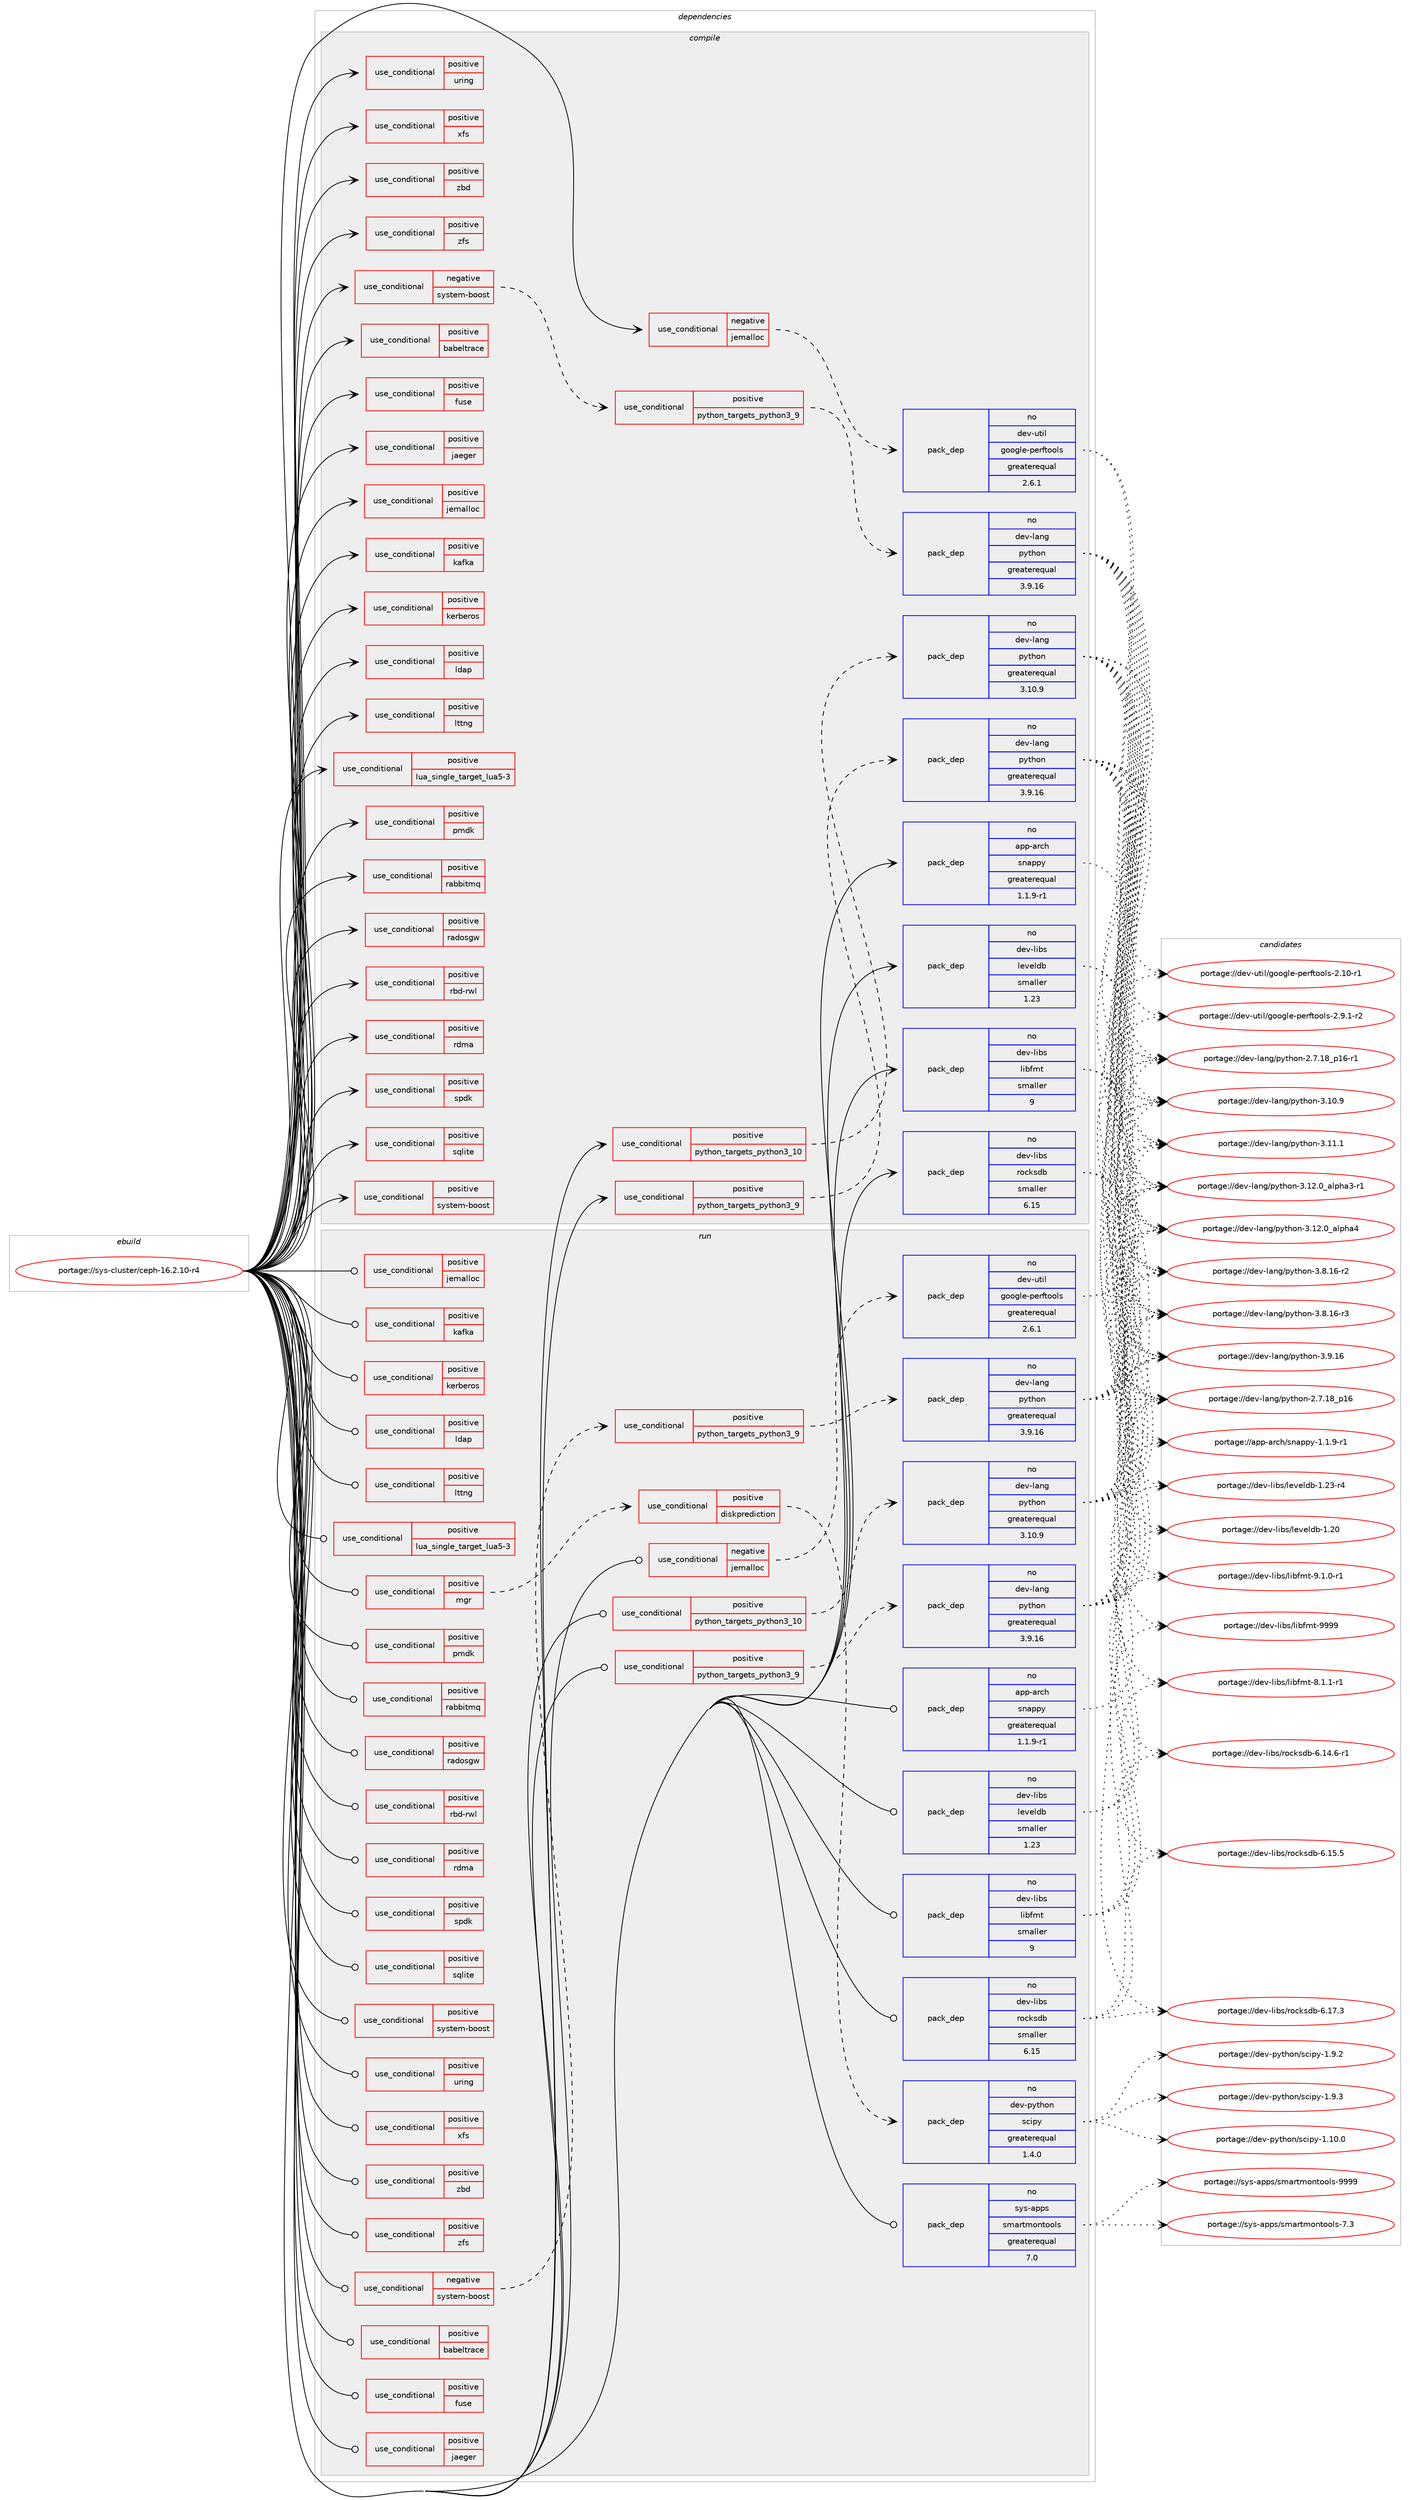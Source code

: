 digraph prolog {

# *************
# Graph options
# *************

newrank=true;
concentrate=true;
compound=true;
graph [rankdir=LR,fontname=Helvetica,fontsize=10,ranksep=1.5];#, ranksep=2.5, nodesep=0.2];
edge  [arrowhead=vee];
node  [fontname=Helvetica,fontsize=10];

# **********
# The ebuild
# **********

subgraph cluster_leftcol {
color=gray;
rank=same;
label=<<i>ebuild</i>>;
id [label="portage://sys-cluster/ceph-16.2.10-r4", color=red, width=4, href="../sys-cluster/ceph-16.2.10-r4.svg"];
}

# ****************
# The dependencies
# ****************

subgraph cluster_midcol {
color=gray;
label=<<i>dependencies</i>>;
subgraph cluster_compile {
fillcolor="#eeeeee";
style=filled;
label=<<i>compile</i>>;
subgraph cond4856 {
dependency7628 [label=<<TABLE BORDER="0" CELLBORDER="1" CELLSPACING="0" CELLPADDING="4"><TR><TD ROWSPAN="3" CELLPADDING="10">use_conditional</TD></TR><TR><TD>negative</TD></TR><TR><TD>jemalloc</TD></TR></TABLE>>, shape=none, color=red];
subgraph pack2694 {
dependency7629 [label=<<TABLE BORDER="0" CELLBORDER="1" CELLSPACING="0" CELLPADDING="4" WIDTH="220"><TR><TD ROWSPAN="6" CELLPADDING="30">pack_dep</TD></TR><TR><TD WIDTH="110">no</TD></TR><TR><TD>dev-util</TD></TR><TR><TD>google-perftools</TD></TR><TR><TD>greaterequal</TD></TR><TR><TD>2.6.1</TD></TR></TABLE>>, shape=none, color=blue];
}
dependency7628:e -> dependency7629:w [weight=20,style="dashed",arrowhead="vee"];
}
id:e -> dependency7628:w [weight=20,style="solid",arrowhead="vee"];
subgraph cond4857 {
dependency7630 [label=<<TABLE BORDER="0" CELLBORDER="1" CELLSPACING="0" CELLPADDING="4"><TR><TD ROWSPAN="3" CELLPADDING="10">use_conditional</TD></TR><TR><TD>negative</TD></TR><TR><TD>system-boost</TD></TR></TABLE>>, shape=none, color=red];
subgraph cond4858 {
dependency7631 [label=<<TABLE BORDER="0" CELLBORDER="1" CELLSPACING="0" CELLPADDING="4"><TR><TD ROWSPAN="3" CELLPADDING="10">use_conditional</TD></TR><TR><TD>positive</TD></TR><TR><TD>python_targets_python3_9</TD></TR></TABLE>>, shape=none, color=red];
subgraph pack2695 {
dependency7632 [label=<<TABLE BORDER="0" CELLBORDER="1" CELLSPACING="0" CELLPADDING="4" WIDTH="220"><TR><TD ROWSPAN="6" CELLPADDING="30">pack_dep</TD></TR><TR><TD WIDTH="110">no</TD></TR><TR><TD>dev-lang</TD></TR><TR><TD>python</TD></TR><TR><TD>greaterequal</TD></TR><TR><TD>3.9.16</TD></TR></TABLE>>, shape=none, color=blue];
}
dependency7631:e -> dependency7632:w [weight=20,style="dashed",arrowhead="vee"];
}
dependency7630:e -> dependency7631:w [weight=20,style="dashed",arrowhead="vee"];
}
id:e -> dependency7630:w [weight=20,style="solid",arrowhead="vee"];
subgraph cond4859 {
dependency7633 [label=<<TABLE BORDER="0" CELLBORDER="1" CELLSPACING="0" CELLPADDING="4"><TR><TD ROWSPAN="3" CELLPADDING="10">use_conditional</TD></TR><TR><TD>positive</TD></TR><TR><TD>babeltrace</TD></TR></TABLE>>, shape=none, color=red];
# *** BEGIN UNKNOWN DEPENDENCY TYPE (TODO) ***
# dependency7633 -> package_dependency(portage://sys-cluster/ceph-16.2.10-r4,install,no,dev-util,babeltrace,none,[,,],[],[])
# *** END UNKNOWN DEPENDENCY TYPE (TODO) ***

}
id:e -> dependency7633:w [weight=20,style="solid",arrowhead="vee"];
subgraph cond4860 {
dependency7634 [label=<<TABLE BORDER="0" CELLBORDER="1" CELLSPACING="0" CELLPADDING="4"><TR><TD ROWSPAN="3" CELLPADDING="10">use_conditional</TD></TR><TR><TD>positive</TD></TR><TR><TD>fuse</TD></TR></TABLE>>, shape=none, color=red];
# *** BEGIN UNKNOWN DEPENDENCY TYPE (TODO) ***
# dependency7634 -> package_dependency(portage://sys-cluster/ceph-16.2.10-r4,install,no,sys-fs,fuse,none,[,,],[slot(3),equal],[])
# *** END UNKNOWN DEPENDENCY TYPE (TODO) ***

}
id:e -> dependency7634:w [weight=20,style="solid",arrowhead="vee"];
subgraph cond4861 {
dependency7635 [label=<<TABLE BORDER="0" CELLBORDER="1" CELLSPACING="0" CELLPADDING="4"><TR><TD ROWSPAN="3" CELLPADDING="10">use_conditional</TD></TR><TR><TD>positive</TD></TR><TR><TD>jaeger</TD></TR></TABLE>>, shape=none, color=red];
# *** BEGIN UNKNOWN DEPENDENCY TYPE (TODO) ***
# dependency7635 -> package_dependency(portage://sys-cluster/ceph-16.2.10-r4,install,no,dev-cpp,nlohmann_json,none,[,,],any_same_slot,[])
# *** END UNKNOWN DEPENDENCY TYPE (TODO) ***

}
id:e -> dependency7635:w [weight=20,style="solid",arrowhead="vee"];
subgraph cond4862 {
dependency7636 [label=<<TABLE BORDER="0" CELLBORDER="1" CELLSPACING="0" CELLPADDING="4"><TR><TD ROWSPAN="3" CELLPADDING="10">use_conditional</TD></TR><TR><TD>positive</TD></TR><TR><TD>jemalloc</TD></TR></TABLE>>, shape=none, color=red];
# *** BEGIN UNKNOWN DEPENDENCY TYPE (TODO) ***
# dependency7636 -> package_dependency(portage://sys-cluster/ceph-16.2.10-r4,install,no,dev-libs,jemalloc,none,[,,],any_same_slot,[])
# *** END UNKNOWN DEPENDENCY TYPE (TODO) ***

}
id:e -> dependency7636:w [weight=20,style="solid",arrowhead="vee"];
subgraph cond4863 {
dependency7637 [label=<<TABLE BORDER="0" CELLBORDER="1" CELLSPACING="0" CELLPADDING="4"><TR><TD ROWSPAN="3" CELLPADDING="10">use_conditional</TD></TR><TR><TD>positive</TD></TR><TR><TD>kafka</TD></TR></TABLE>>, shape=none, color=red];
# *** BEGIN UNKNOWN DEPENDENCY TYPE (TODO) ***
# dependency7637 -> package_dependency(portage://sys-cluster/ceph-16.2.10-r4,install,no,dev-libs,librdkafka,none,[,,],any_same_slot,[])
# *** END UNKNOWN DEPENDENCY TYPE (TODO) ***

}
id:e -> dependency7637:w [weight=20,style="solid",arrowhead="vee"];
subgraph cond4864 {
dependency7638 [label=<<TABLE BORDER="0" CELLBORDER="1" CELLSPACING="0" CELLPADDING="4"><TR><TD ROWSPAN="3" CELLPADDING="10">use_conditional</TD></TR><TR><TD>positive</TD></TR><TR><TD>kerberos</TD></TR></TABLE>>, shape=none, color=red];
# *** BEGIN UNKNOWN DEPENDENCY TYPE (TODO) ***
# dependency7638 -> package_dependency(portage://sys-cluster/ceph-16.2.10-r4,install,no,virtual,krb5,none,[,,],[],[])
# *** END UNKNOWN DEPENDENCY TYPE (TODO) ***

}
id:e -> dependency7638:w [weight=20,style="solid",arrowhead="vee"];
subgraph cond4865 {
dependency7639 [label=<<TABLE BORDER="0" CELLBORDER="1" CELLSPACING="0" CELLPADDING="4"><TR><TD ROWSPAN="3" CELLPADDING="10">use_conditional</TD></TR><TR><TD>positive</TD></TR><TR><TD>ldap</TD></TR></TABLE>>, shape=none, color=red];
# *** BEGIN UNKNOWN DEPENDENCY TYPE (TODO) ***
# dependency7639 -> package_dependency(portage://sys-cluster/ceph-16.2.10-r4,install,no,net-nds,openldap,none,[,,],any_same_slot,[])
# *** END UNKNOWN DEPENDENCY TYPE (TODO) ***

}
id:e -> dependency7639:w [weight=20,style="solid",arrowhead="vee"];
subgraph cond4866 {
dependency7640 [label=<<TABLE BORDER="0" CELLBORDER="1" CELLSPACING="0" CELLPADDING="4"><TR><TD ROWSPAN="3" CELLPADDING="10">use_conditional</TD></TR><TR><TD>positive</TD></TR><TR><TD>lttng</TD></TR></TABLE>>, shape=none, color=red];
# *** BEGIN UNKNOWN DEPENDENCY TYPE (TODO) ***
# dependency7640 -> package_dependency(portage://sys-cluster/ceph-16.2.10-r4,install,no,dev-util,lttng-ust,none,[,,],any_same_slot,[])
# *** END UNKNOWN DEPENDENCY TYPE (TODO) ***

}
id:e -> dependency7640:w [weight=20,style="solid",arrowhead="vee"];
subgraph cond4867 {
dependency7641 [label=<<TABLE BORDER="0" CELLBORDER="1" CELLSPACING="0" CELLPADDING="4"><TR><TD ROWSPAN="3" CELLPADDING="10">use_conditional</TD></TR><TR><TD>positive</TD></TR><TR><TD>lua_single_target_lua5-3</TD></TR></TABLE>>, shape=none, color=red];
# *** BEGIN UNKNOWN DEPENDENCY TYPE (TODO) ***
# dependency7641 -> package_dependency(portage://sys-cluster/ceph-16.2.10-r4,install,no,dev-lang,lua,none,[,,],[slot(5.3)],[])
# *** END UNKNOWN DEPENDENCY TYPE (TODO) ***

}
id:e -> dependency7641:w [weight=20,style="solid",arrowhead="vee"];
subgraph cond4868 {
dependency7642 [label=<<TABLE BORDER="0" CELLBORDER="1" CELLSPACING="0" CELLPADDING="4"><TR><TD ROWSPAN="3" CELLPADDING="10">use_conditional</TD></TR><TR><TD>positive</TD></TR><TR><TD>pmdk</TD></TR></TABLE>>, shape=none, color=red];
# *** BEGIN UNKNOWN DEPENDENCY TYPE (TODO) ***
# dependency7642 -> package_dependency(portage://sys-cluster/ceph-16.2.10-r4,install,no,dev-libs,pmdk,none,[,,],any_same_slot,[])
# *** END UNKNOWN DEPENDENCY TYPE (TODO) ***

}
id:e -> dependency7642:w [weight=20,style="solid",arrowhead="vee"];
subgraph cond4869 {
dependency7643 [label=<<TABLE BORDER="0" CELLBORDER="1" CELLSPACING="0" CELLPADDING="4"><TR><TD ROWSPAN="3" CELLPADDING="10">use_conditional</TD></TR><TR><TD>positive</TD></TR><TR><TD>python_targets_python3_10</TD></TR></TABLE>>, shape=none, color=red];
subgraph pack2696 {
dependency7644 [label=<<TABLE BORDER="0" CELLBORDER="1" CELLSPACING="0" CELLPADDING="4" WIDTH="220"><TR><TD ROWSPAN="6" CELLPADDING="30">pack_dep</TD></TR><TR><TD WIDTH="110">no</TD></TR><TR><TD>dev-lang</TD></TR><TR><TD>python</TD></TR><TR><TD>greaterequal</TD></TR><TR><TD>3.10.9</TD></TR></TABLE>>, shape=none, color=blue];
}
dependency7643:e -> dependency7644:w [weight=20,style="dashed",arrowhead="vee"];
}
id:e -> dependency7643:w [weight=20,style="solid",arrowhead="vee"];
subgraph cond4870 {
dependency7645 [label=<<TABLE BORDER="0" CELLBORDER="1" CELLSPACING="0" CELLPADDING="4"><TR><TD ROWSPAN="3" CELLPADDING="10">use_conditional</TD></TR><TR><TD>positive</TD></TR><TR><TD>python_targets_python3_9</TD></TR></TABLE>>, shape=none, color=red];
subgraph pack2697 {
dependency7646 [label=<<TABLE BORDER="0" CELLBORDER="1" CELLSPACING="0" CELLPADDING="4" WIDTH="220"><TR><TD ROWSPAN="6" CELLPADDING="30">pack_dep</TD></TR><TR><TD WIDTH="110">no</TD></TR><TR><TD>dev-lang</TD></TR><TR><TD>python</TD></TR><TR><TD>greaterequal</TD></TR><TR><TD>3.9.16</TD></TR></TABLE>>, shape=none, color=blue];
}
dependency7645:e -> dependency7646:w [weight=20,style="dashed",arrowhead="vee"];
}
id:e -> dependency7645:w [weight=20,style="solid",arrowhead="vee"];
subgraph cond4871 {
dependency7647 [label=<<TABLE BORDER="0" CELLBORDER="1" CELLSPACING="0" CELLPADDING="4"><TR><TD ROWSPAN="3" CELLPADDING="10">use_conditional</TD></TR><TR><TD>positive</TD></TR><TR><TD>rabbitmq</TD></TR></TABLE>>, shape=none, color=red];
# *** BEGIN UNKNOWN DEPENDENCY TYPE (TODO) ***
# dependency7647 -> package_dependency(portage://sys-cluster/ceph-16.2.10-r4,install,no,net-libs,rabbitmq-c,none,[,,],any_same_slot,[])
# *** END UNKNOWN DEPENDENCY TYPE (TODO) ***

}
id:e -> dependency7647:w [weight=20,style="solid",arrowhead="vee"];
subgraph cond4872 {
dependency7648 [label=<<TABLE BORDER="0" CELLBORDER="1" CELLSPACING="0" CELLPADDING="4"><TR><TD ROWSPAN="3" CELLPADDING="10">use_conditional</TD></TR><TR><TD>positive</TD></TR><TR><TD>radosgw</TD></TR></TABLE>>, shape=none, color=red];
# *** BEGIN UNKNOWN DEPENDENCY TYPE (TODO) ***
# dependency7648 -> package_dependency(portage://sys-cluster/ceph-16.2.10-r4,install,no,dev-libs,icu,none,[,,],any_same_slot,[])
# *** END UNKNOWN DEPENDENCY TYPE (TODO) ***

# *** BEGIN UNKNOWN DEPENDENCY TYPE (TODO) ***
# dependency7648 -> package_dependency(portage://sys-cluster/ceph-16.2.10-r4,install,no,dev-libs,expat,none,[,,],any_same_slot,[])
# *** END UNKNOWN DEPENDENCY TYPE (TODO) ***

# *** BEGIN UNKNOWN DEPENDENCY TYPE (TODO) ***
# dependency7648 -> package_dependency(portage://sys-cluster/ceph-16.2.10-r4,install,no,net-misc,curl,none,[,,],any_same_slot,[use(enable(curl_ssl_openssl),none)])
# *** END UNKNOWN DEPENDENCY TYPE (TODO) ***

}
id:e -> dependency7648:w [weight=20,style="solid",arrowhead="vee"];
subgraph cond4873 {
dependency7649 [label=<<TABLE BORDER="0" CELLBORDER="1" CELLSPACING="0" CELLPADDING="4"><TR><TD ROWSPAN="3" CELLPADDING="10">use_conditional</TD></TR><TR><TD>positive</TD></TR><TR><TD>rbd-rwl</TD></TR></TABLE>>, shape=none, color=red];
# *** BEGIN UNKNOWN DEPENDENCY TYPE (TODO) ***
# dependency7649 -> package_dependency(portage://sys-cluster/ceph-16.2.10-r4,install,no,dev-libs,pmdk,none,[,,],any_same_slot,[])
# *** END UNKNOWN DEPENDENCY TYPE (TODO) ***

}
id:e -> dependency7649:w [weight=20,style="solid",arrowhead="vee"];
subgraph cond4874 {
dependency7650 [label=<<TABLE BORDER="0" CELLBORDER="1" CELLSPACING="0" CELLPADDING="4"><TR><TD ROWSPAN="3" CELLPADDING="10">use_conditional</TD></TR><TR><TD>positive</TD></TR><TR><TD>rdma</TD></TR></TABLE>>, shape=none, color=red];
# *** BEGIN UNKNOWN DEPENDENCY TYPE (TODO) ***
# dependency7650 -> package_dependency(portage://sys-cluster/ceph-16.2.10-r4,install,no,sys-cluster,rdma-core,none,[,,],any_same_slot,[])
# *** END UNKNOWN DEPENDENCY TYPE (TODO) ***

}
id:e -> dependency7650:w [weight=20,style="solid",arrowhead="vee"];
subgraph cond4875 {
dependency7651 [label=<<TABLE BORDER="0" CELLBORDER="1" CELLSPACING="0" CELLPADDING="4"><TR><TD ROWSPAN="3" CELLPADDING="10">use_conditional</TD></TR><TR><TD>positive</TD></TR><TR><TD>spdk</TD></TR></TABLE>>, shape=none, color=red];
# *** BEGIN UNKNOWN DEPENDENCY TYPE (TODO) ***
# dependency7651 -> package_dependency(portage://sys-cluster/ceph-16.2.10-r4,install,no,dev-util,cunit,none,[,,],[],[])
# *** END UNKNOWN DEPENDENCY TYPE (TODO) ***

}
id:e -> dependency7651:w [weight=20,style="solid",arrowhead="vee"];
subgraph cond4876 {
dependency7652 [label=<<TABLE BORDER="0" CELLBORDER="1" CELLSPACING="0" CELLPADDING="4"><TR><TD ROWSPAN="3" CELLPADDING="10">use_conditional</TD></TR><TR><TD>positive</TD></TR><TR><TD>sqlite</TD></TR></TABLE>>, shape=none, color=red];
# *** BEGIN UNKNOWN DEPENDENCY TYPE (TODO) ***
# dependency7652 -> package_dependency(portage://sys-cluster/ceph-16.2.10-r4,install,no,dev-db,sqlite,none,[,,],any_same_slot,[])
# *** END UNKNOWN DEPENDENCY TYPE (TODO) ***

}
id:e -> dependency7652:w [weight=20,style="solid",arrowhead="vee"];
subgraph cond4877 {
dependency7653 [label=<<TABLE BORDER="0" CELLBORDER="1" CELLSPACING="0" CELLPADDING="4"><TR><TD ROWSPAN="3" CELLPADDING="10">use_conditional</TD></TR><TR><TD>positive</TD></TR><TR><TD>system-boost</TD></TR></TABLE>>, shape=none, color=red];
# *** BEGIN UNKNOWN DEPENDENCY TYPE (TODO) ***
# dependency7653 -> package_dependency(portage://sys-cluster/ceph-16.2.10-r4,install,no,dev-libs,boost,none,[,,],any_same_slot,[use(enable(context),none),use(enable(python),none),use(optenable(python_targets_python3_9),negative),use(optenable(python_targets_python3_10),negative),use(enable(zlib),none)])
# *** END UNKNOWN DEPENDENCY TYPE (TODO) ***

}
id:e -> dependency7653:w [weight=20,style="solid",arrowhead="vee"];
subgraph cond4878 {
dependency7654 [label=<<TABLE BORDER="0" CELLBORDER="1" CELLSPACING="0" CELLPADDING="4"><TR><TD ROWSPAN="3" CELLPADDING="10">use_conditional</TD></TR><TR><TD>positive</TD></TR><TR><TD>uring</TD></TR></TABLE>>, shape=none, color=red];
# *** BEGIN UNKNOWN DEPENDENCY TYPE (TODO) ***
# dependency7654 -> package_dependency(portage://sys-cluster/ceph-16.2.10-r4,install,no,sys-libs,liburing,none,[,,],any_same_slot,[])
# *** END UNKNOWN DEPENDENCY TYPE (TODO) ***

}
id:e -> dependency7654:w [weight=20,style="solid",arrowhead="vee"];
subgraph cond4879 {
dependency7655 [label=<<TABLE BORDER="0" CELLBORDER="1" CELLSPACING="0" CELLPADDING="4"><TR><TD ROWSPAN="3" CELLPADDING="10">use_conditional</TD></TR><TR><TD>positive</TD></TR><TR><TD>xfs</TD></TR></TABLE>>, shape=none, color=red];
# *** BEGIN UNKNOWN DEPENDENCY TYPE (TODO) ***
# dependency7655 -> package_dependency(portage://sys-cluster/ceph-16.2.10-r4,install,no,sys-fs,xfsprogs,none,[,,],any_same_slot,[])
# *** END UNKNOWN DEPENDENCY TYPE (TODO) ***

}
id:e -> dependency7655:w [weight=20,style="solid",arrowhead="vee"];
subgraph cond4880 {
dependency7656 [label=<<TABLE BORDER="0" CELLBORDER="1" CELLSPACING="0" CELLPADDING="4"><TR><TD ROWSPAN="3" CELLPADDING="10">use_conditional</TD></TR><TR><TD>positive</TD></TR><TR><TD>zbd</TD></TR></TABLE>>, shape=none, color=red];
# *** BEGIN UNKNOWN DEPENDENCY TYPE (TODO) ***
# dependency7656 -> package_dependency(portage://sys-cluster/ceph-16.2.10-r4,install,no,sys-block,libzbd,none,[,,],any_same_slot,[])
# *** END UNKNOWN DEPENDENCY TYPE (TODO) ***

}
id:e -> dependency7656:w [weight=20,style="solid",arrowhead="vee"];
subgraph cond4881 {
dependency7657 [label=<<TABLE BORDER="0" CELLBORDER="1" CELLSPACING="0" CELLPADDING="4"><TR><TD ROWSPAN="3" CELLPADDING="10">use_conditional</TD></TR><TR><TD>positive</TD></TR><TR><TD>zfs</TD></TR></TABLE>>, shape=none, color=red];
# *** BEGIN UNKNOWN DEPENDENCY TYPE (TODO) ***
# dependency7657 -> package_dependency(portage://sys-cluster/ceph-16.2.10-r4,install,no,sys-fs,zfs,none,[,,],any_same_slot,[])
# *** END UNKNOWN DEPENDENCY TYPE (TODO) ***

}
id:e -> dependency7657:w [weight=20,style="solid",arrowhead="vee"];
# *** BEGIN UNKNOWN DEPENDENCY TYPE (TODO) ***
# id -> package_dependency(portage://sys-cluster/ceph-16.2.10-r4,install,no,acct-group,ceph,none,[,,],[],[])
# *** END UNKNOWN DEPENDENCY TYPE (TODO) ***

# *** BEGIN UNKNOWN DEPENDENCY TYPE (TODO) ***
# id -> package_dependency(portage://sys-cluster/ceph-16.2.10-r4,install,no,acct-user,ceph,none,[,,],[],[])
# *** END UNKNOWN DEPENDENCY TYPE (TODO) ***

# *** BEGIN UNKNOWN DEPENDENCY TYPE (TODO) ***
# id -> package_dependency(portage://sys-cluster/ceph-16.2.10-r4,install,no,app-arch,bzip2,none,[,,],any_same_slot,[])
# *** END UNKNOWN DEPENDENCY TYPE (TODO) ***

# *** BEGIN UNKNOWN DEPENDENCY TYPE (TODO) ***
# id -> package_dependency(portage://sys-cluster/ceph-16.2.10-r4,install,no,app-arch,lz4,none,[,,],any_same_slot,[])
# *** END UNKNOWN DEPENDENCY TYPE (TODO) ***

subgraph pack2698 {
dependency7658 [label=<<TABLE BORDER="0" CELLBORDER="1" CELLSPACING="0" CELLPADDING="4" WIDTH="220"><TR><TD ROWSPAN="6" CELLPADDING="30">pack_dep</TD></TR><TR><TD WIDTH="110">no</TD></TR><TR><TD>app-arch</TD></TR><TR><TD>snappy</TD></TR><TR><TD>greaterequal</TD></TR><TR><TD>1.1.9-r1</TD></TR></TABLE>>, shape=none, color=blue];
}
id:e -> dependency7658:w [weight=20,style="solid",arrowhead="vee"];
# *** BEGIN UNKNOWN DEPENDENCY TYPE (TODO) ***
# id -> package_dependency(portage://sys-cluster/ceph-16.2.10-r4,install,no,app-arch,snappy,none,[,,],any_same_slot,[])
# *** END UNKNOWN DEPENDENCY TYPE (TODO) ***

# *** BEGIN UNKNOWN DEPENDENCY TYPE (TODO) ***
# id -> package_dependency(portage://sys-cluster/ceph-16.2.10-r4,install,no,app-arch,zstd,none,[,,],any_same_slot,[])
# *** END UNKNOWN DEPENDENCY TYPE (TODO) ***

# *** BEGIN UNKNOWN DEPENDENCY TYPE (TODO) ***
# id -> package_dependency(portage://sys-cluster/ceph-16.2.10-r4,install,no,app-misc,jq,none,[,,],any_same_slot,[])
# *** END UNKNOWN DEPENDENCY TYPE (TODO) ***

# *** BEGIN UNKNOWN DEPENDENCY TYPE (TODO) ***
# id -> package_dependency(portage://sys-cluster/ceph-16.2.10-r4,install,no,app-shells,bash,none,[,,],[slot(0)],[])
# *** END UNKNOWN DEPENDENCY TYPE (TODO) ***

# *** BEGIN UNKNOWN DEPENDENCY TYPE (TODO) ***
# id -> package_dependency(portage://sys-cluster/ceph-16.2.10-r4,install,no,dev-cpp,gflags,none,[,,],any_same_slot,[])
# *** END UNKNOWN DEPENDENCY TYPE (TODO) ***

# *** BEGIN UNKNOWN DEPENDENCY TYPE (TODO) ***
# id -> package_dependency(portage://sys-cluster/ceph-16.2.10-r4,install,no,dev-cpp,yaml-cpp,none,[,,],any_same_slot,[])
# *** END UNKNOWN DEPENDENCY TYPE (TODO) ***

# *** BEGIN UNKNOWN DEPENDENCY TYPE (TODO) ***
# id -> package_dependency(portage://sys-cluster/ceph-16.2.10-r4,install,no,dev-libs,crypto++,none,[,,],any_same_slot,[])
# *** END UNKNOWN DEPENDENCY TYPE (TODO) ***

subgraph pack2699 {
dependency7659 [label=<<TABLE BORDER="0" CELLBORDER="1" CELLSPACING="0" CELLPADDING="4" WIDTH="220"><TR><TD ROWSPAN="6" CELLPADDING="30">pack_dep</TD></TR><TR><TD WIDTH="110">no</TD></TR><TR><TD>dev-libs</TD></TR><TR><TD>leveldb</TD></TR><TR><TD>smaller</TD></TR><TR><TD>1.23</TD></TR></TABLE>>, shape=none, color=blue];
}
id:e -> dependency7659:w [weight=20,style="solid",arrowhead="vee"];
# *** BEGIN UNKNOWN DEPENDENCY TYPE (TODO) ***
# id -> package_dependency(portage://sys-cluster/ceph-16.2.10-r4,install,no,dev-libs,libaio,none,[,,],any_same_slot,[])
# *** END UNKNOWN DEPENDENCY TYPE (TODO) ***

# *** BEGIN UNKNOWN DEPENDENCY TYPE (TODO) ***
# id -> package_dependency(portage://sys-cluster/ceph-16.2.10-r4,install,no,dev-libs,libevent,none,[,,],any_same_slot,[])
# *** END UNKNOWN DEPENDENCY TYPE (TODO) ***

subgraph pack2700 {
dependency7660 [label=<<TABLE BORDER="0" CELLBORDER="1" CELLSPACING="0" CELLPADDING="4" WIDTH="220"><TR><TD ROWSPAN="6" CELLPADDING="30">pack_dep</TD></TR><TR><TD WIDTH="110">no</TD></TR><TR><TD>dev-libs</TD></TR><TR><TD>libfmt</TD></TR><TR><TD>smaller</TD></TR><TR><TD>9</TD></TR></TABLE>>, shape=none, color=blue];
}
id:e -> dependency7660:w [weight=20,style="solid",arrowhead="vee"];
# *** BEGIN UNKNOWN DEPENDENCY TYPE (TODO) ***
# id -> package_dependency(portage://sys-cluster/ceph-16.2.10-r4,install,no,dev-libs,libnl,none,[,,],[slot(3),equal],[])
# *** END UNKNOWN DEPENDENCY TYPE (TODO) ***

# *** BEGIN UNKNOWN DEPENDENCY TYPE (TODO) ***
# id -> package_dependency(portage://sys-cluster/ceph-16.2.10-r4,install,no,dev-libs,libxml2,none,[,,],any_same_slot,[])
# *** END UNKNOWN DEPENDENCY TYPE (TODO) ***

# *** BEGIN UNKNOWN DEPENDENCY TYPE (TODO) ***
# id -> package_dependency(portage://sys-cluster/ceph-16.2.10-r4,install,no,dev-libs,nss,none,[,,],any_same_slot,[])
# *** END UNKNOWN DEPENDENCY TYPE (TODO) ***

# *** BEGIN UNKNOWN DEPENDENCY TYPE (TODO) ***
# id -> package_dependency(portage://sys-cluster/ceph-16.2.10-r4,install,no,dev-libs,openssl,none,[,,],any_same_slot,[])
# *** END UNKNOWN DEPENDENCY TYPE (TODO) ***

# *** BEGIN UNKNOWN DEPENDENCY TYPE (TODO) ***
# id -> package_dependency(portage://sys-cluster/ceph-16.2.10-r4,install,no,dev-libs,protobuf,none,[,,],any_same_slot,[])
# *** END UNKNOWN DEPENDENCY TYPE (TODO) ***

subgraph pack2701 {
dependency7661 [label=<<TABLE BORDER="0" CELLBORDER="1" CELLSPACING="0" CELLPADDING="4" WIDTH="220"><TR><TD ROWSPAN="6" CELLPADDING="30">pack_dep</TD></TR><TR><TD WIDTH="110">no</TD></TR><TR><TD>dev-libs</TD></TR><TR><TD>rocksdb</TD></TR><TR><TD>smaller</TD></TR><TR><TD>6.15</TD></TR></TABLE>>, shape=none, color=blue];
}
id:e -> dependency7661:w [weight=20,style="solid",arrowhead="vee"];
# *** BEGIN UNKNOWN DEPENDENCY TYPE (TODO) ***
# id -> package_dependency(portage://sys-cluster/ceph-16.2.10-r4,install,no,dev-libs,xmlsec,none,[,,],any_same_slot,[use(enable(openssl),none)])
# *** END UNKNOWN DEPENDENCY TYPE (TODO) ***

# *** BEGIN UNKNOWN DEPENDENCY TYPE (TODO) ***
# id -> package_dependency(portage://sys-cluster/ceph-16.2.10-r4,install,no,net-dns,c-ares,none,[,,],any_same_slot,[])
# *** END UNKNOWN DEPENDENCY TYPE (TODO) ***

# *** BEGIN UNKNOWN DEPENDENCY TYPE (TODO) ***
# id -> package_dependency(portage://sys-cluster/ceph-16.2.10-r4,install,no,net-libs,gnutls,none,[,,],any_same_slot,[])
# *** END UNKNOWN DEPENDENCY TYPE (TODO) ***

# *** BEGIN UNKNOWN DEPENDENCY TYPE (TODO) ***
# id -> package_dependency(portage://sys-cluster/ceph-16.2.10-r4,install,no,sys-apps,coreutils,none,[,,],[],[])
# *** END UNKNOWN DEPENDENCY TYPE (TODO) ***

# *** BEGIN UNKNOWN DEPENDENCY TYPE (TODO) ***
# id -> package_dependency(portage://sys-cluster/ceph-16.2.10-r4,install,no,sys-apps,hwloc,none,[,,],any_same_slot,[])
# *** END UNKNOWN DEPENDENCY TYPE (TODO) ***

# *** BEGIN UNKNOWN DEPENDENCY TYPE (TODO) ***
# id -> package_dependency(portage://sys-cluster/ceph-16.2.10-r4,install,no,sys-apps,keyutils,none,[,,],any_same_slot,[])
# *** END UNKNOWN DEPENDENCY TYPE (TODO) ***

# *** BEGIN UNKNOWN DEPENDENCY TYPE (TODO) ***
# id -> package_dependency(portage://sys-cluster/ceph-16.2.10-r4,install,no,sys-apps,util-linux,none,[,,],[],[])
# *** END UNKNOWN DEPENDENCY TYPE (TODO) ***

# *** BEGIN UNKNOWN DEPENDENCY TYPE (TODO) ***
# id -> package_dependency(portage://sys-cluster/ceph-16.2.10-r4,install,no,sys-apps,util-linux,none,[,,],any_same_slot,[])
# *** END UNKNOWN DEPENDENCY TYPE (TODO) ***

# *** BEGIN UNKNOWN DEPENDENCY TYPE (TODO) ***
# id -> package_dependency(portage://sys-cluster/ceph-16.2.10-r4,install,no,sys-auth,oath-toolkit,none,[,,],any_same_slot,[])
# *** END UNKNOWN DEPENDENCY TYPE (TODO) ***

# *** BEGIN UNKNOWN DEPENDENCY TYPE (TODO) ***
# id -> package_dependency(portage://sys-cluster/ceph-16.2.10-r4,install,no,sys-libs,libcap-ng,none,[,,],any_same_slot,[])
# *** END UNKNOWN DEPENDENCY TYPE (TODO) ***

# *** BEGIN UNKNOWN DEPENDENCY TYPE (TODO) ***
# id -> package_dependency(portage://sys-cluster/ceph-16.2.10-r4,install,no,sys-libs,ncurses,none,[,,],[slot(0),equal],[])
# *** END UNKNOWN DEPENDENCY TYPE (TODO) ***

# *** BEGIN UNKNOWN DEPENDENCY TYPE (TODO) ***
# id -> package_dependency(portage://sys-cluster/ceph-16.2.10-r4,install,no,sys-libs,zlib,none,[,,],any_same_slot,[])
# *** END UNKNOWN DEPENDENCY TYPE (TODO) ***

# *** BEGIN UNKNOWN DEPENDENCY TYPE (TODO) ***
# id -> package_dependency(portage://sys-cluster/ceph-16.2.10-r4,install,no,sys-process,numactl,none,[,,],any_same_slot,[])
# *** END UNKNOWN DEPENDENCY TYPE (TODO) ***

# *** BEGIN UNKNOWN DEPENDENCY TYPE (TODO) ***
# id -> package_dependency(portage://sys-cluster/ceph-16.2.10-r4,install,no,virtual,libcrypt,none,[,,],any_same_slot,[])
# *** END UNKNOWN DEPENDENCY TYPE (TODO) ***

# *** BEGIN UNKNOWN DEPENDENCY TYPE (TODO) ***
# id -> package_dependency(portage://sys-cluster/ceph-16.2.10-r4,install,no,virtual,libudev,none,[,,],any_same_slot,[])
# *** END UNKNOWN DEPENDENCY TYPE (TODO) ***

# *** BEGIN UNKNOWN DEPENDENCY TYPE (TODO) ***
# id -> package_dependency(portage://sys-cluster/ceph-16.2.10-r4,install,no,x11-libs,libpciaccess,none,[,,],any_same_slot,[])
# *** END UNKNOWN DEPENDENCY TYPE (TODO) ***

}
subgraph cluster_compileandrun {
fillcolor="#eeeeee";
style=filled;
label=<<i>compile and run</i>>;
}
subgraph cluster_run {
fillcolor="#eeeeee";
style=filled;
label=<<i>run</i>>;
subgraph cond4882 {
dependency7662 [label=<<TABLE BORDER="0" CELLBORDER="1" CELLSPACING="0" CELLPADDING="4"><TR><TD ROWSPAN="3" CELLPADDING="10">use_conditional</TD></TR><TR><TD>negative</TD></TR><TR><TD>jemalloc</TD></TR></TABLE>>, shape=none, color=red];
subgraph pack2702 {
dependency7663 [label=<<TABLE BORDER="0" CELLBORDER="1" CELLSPACING="0" CELLPADDING="4" WIDTH="220"><TR><TD ROWSPAN="6" CELLPADDING="30">pack_dep</TD></TR><TR><TD WIDTH="110">no</TD></TR><TR><TD>dev-util</TD></TR><TR><TD>google-perftools</TD></TR><TR><TD>greaterequal</TD></TR><TR><TD>2.6.1</TD></TR></TABLE>>, shape=none, color=blue];
}
dependency7662:e -> dependency7663:w [weight=20,style="dashed",arrowhead="vee"];
}
id:e -> dependency7662:w [weight=20,style="solid",arrowhead="odot"];
subgraph cond4883 {
dependency7664 [label=<<TABLE BORDER="0" CELLBORDER="1" CELLSPACING="0" CELLPADDING="4"><TR><TD ROWSPAN="3" CELLPADDING="10">use_conditional</TD></TR><TR><TD>negative</TD></TR><TR><TD>system-boost</TD></TR></TABLE>>, shape=none, color=red];
subgraph cond4884 {
dependency7665 [label=<<TABLE BORDER="0" CELLBORDER="1" CELLSPACING="0" CELLPADDING="4"><TR><TD ROWSPAN="3" CELLPADDING="10">use_conditional</TD></TR><TR><TD>positive</TD></TR><TR><TD>python_targets_python3_9</TD></TR></TABLE>>, shape=none, color=red];
subgraph pack2703 {
dependency7666 [label=<<TABLE BORDER="0" CELLBORDER="1" CELLSPACING="0" CELLPADDING="4" WIDTH="220"><TR><TD ROWSPAN="6" CELLPADDING="30">pack_dep</TD></TR><TR><TD WIDTH="110">no</TD></TR><TR><TD>dev-lang</TD></TR><TR><TD>python</TD></TR><TR><TD>greaterequal</TD></TR><TR><TD>3.9.16</TD></TR></TABLE>>, shape=none, color=blue];
}
dependency7665:e -> dependency7666:w [weight=20,style="dashed",arrowhead="vee"];
}
dependency7664:e -> dependency7665:w [weight=20,style="dashed",arrowhead="vee"];
}
id:e -> dependency7664:w [weight=20,style="solid",arrowhead="odot"];
subgraph cond4885 {
dependency7667 [label=<<TABLE BORDER="0" CELLBORDER="1" CELLSPACING="0" CELLPADDING="4"><TR><TD ROWSPAN="3" CELLPADDING="10">use_conditional</TD></TR><TR><TD>positive</TD></TR><TR><TD>babeltrace</TD></TR></TABLE>>, shape=none, color=red];
# *** BEGIN UNKNOWN DEPENDENCY TYPE (TODO) ***
# dependency7667 -> package_dependency(portage://sys-cluster/ceph-16.2.10-r4,run,no,dev-util,babeltrace,none,[,,],[],[])
# *** END UNKNOWN DEPENDENCY TYPE (TODO) ***

}
id:e -> dependency7667:w [weight=20,style="solid",arrowhead="odot"];
subgraph cond4886 {
dependency7668 [label=<<TABLE BORDER="0" CELLBORDER="1" CELLSPACING="0" CELLPADDING="4"><TR><TD ROWSPAN="3" CELLPADDING="10">use_conditional</TD></TR><TR><TD>positive</TD></TR><TR><TD>fuse</TD></TR></TABLE>>, shape=none, color=red];
# *** BEGIN UNKNOWN DEPENDENCY TYPE (TODO) ***
# dependency7668 -> package_dependency(portage://sys-cluster/ceph-16.2.10-r4,run,no,sys-fs,fuse,none,[,,],[slot(3),equal],[])
# *** END UNKNOWN DEPENDENCY TYPE (TODO) ***

}
id:e -> dependency7668:w [weight=20,style="solid",arrowhead="odot"];
subgraph cond4887 {
dependency7669 [label=<<TABLE BORDER="0" CELLBORDER="1" CELLSPACING="0" CELLPADDING="4"><TR><TD ROWSPAN="3" CELLPADDING="10">use_conditional</TD></TR><TR><TD>positive</TD></TR><TR><TD>jaeger</TD></TR></TABLE>>, shape=none, color=red];
# *** BEGIN UNKNOWN DEPENDENCY TYPE (TODO) ***
# dependency7669 -> package_dependency(portage://sys-cluster/ceph-16.2.10-r4,run,no,dev-cpp,nlohmann_json,none,[,,],any_same_slot,[])
# *** END UNKNOWN DEPENDENCY TYPE (TODO) ***

}
id:e -> dependency7669:w [weight=20,style="solid",arrowhead="odot"];
subgraph cond4888 {
dependency7670 [label=<<TABLE BORDER="0" CELLBORDER="1" CELLSPACING="0" CELLPADDING="4"><TR><TD ROWSPAN="3" CELLPADDING="10">use_conditional</TD></TR><TR><TD>positive</TD></TR><TR><TD>jemalloc</TD></TR></TABLE>>, shape=none, color=red];
# *** BEGIN UNKNOWN DEPENDENCY TYPE (TODO) ***
# dependency7670 -> package_dependency(portage://sys-cluster/ceph-16.2.10-r4,run,no,dev-libs,jemalloc,none,[,,],any_same_slot,[])
# *** END UNKNOWN DEPENDENCY TYPE (TODO) ***

}
id:e -> dependency7670:w [weight=20,style="solid",arrowhead="odot"];
subgraph cond4889 {
dependency7671 [label=<<TABLE BORDER="0" CELLBORDER="1" CELLSPACING="0" CELLPADDING="4"><TR><TD ROWSPAN="3" CELLPADDING="10">use_conditional</TD></TR><TR><TD>positive</TD></TR><TR><TD>kafka</TD></TR></TABLE>>, shape=none, color=red];
# *** BEGIN UNKNOWN DEPENDENCY TYPE (TODO) ***
# dependency7671 -> package_dependency(portage://sys-cluster/ceph-16.2.10-r4,run,no,dev-libs,librdkafka,none,[,,],any_same_slot,[])
# *** END UNKNOWN DEPENDENCY TYPE (TODO) ***

}
id:e -> dependency7671:w [weight=20,style="solid",arrowhead="odot"];
subgraph cond4890 {
dependency7672 [label=<<TABLE BORDER="0" CELLBORDER="1" CELLSPACING="0" CELLPADDING="4"><TR><TD ROWSPAN="3" CELLPADDING="10">use_conditional</TD></TR><TR><TD>positive</TD></TR><TR><TD>kerberos</TD></TR></TABLE>>, shape=none, color=red];
# *** BEGIN UNKNOWN DEPENDENCY TYPE (TODO) ***
# dependency7672 -> package_dependency(portage://sys-cluster/ceph-16.2.10-r4,run,no,virtual,krb5,none,[,,],[],[])
# *** END UNKNOWN DEPENDENCY TYPE (TODO) ***

}
id:e -> dependency7672:w [weight=20,style="solid",arrowhead="odot"];
subgraph cond4891 {
dependency7673 [label=<<TABLE BORDER="0" CELLBORDER="1" CELLSPACING="0" CELLPADDING="4"><TR><TD ROWSPAN="3" CELLPADDING="10">use_conditional</TD></TR><TR><TD>positive</TD></TR><TR><TD>ldap</TD></TR></TABLE>>, shape=none, color=red];
# *** BEGIN UNKNOWN DEPENDENCY TYPE (TODO) ***
# dependency7673 -> package_dependency(portage://sys-cluster/ceph-16.2.10-r4,run,no,net-nds,openldap,none,[,,],any_same_slot,[])
# *** END UNKNOWN DEPENDENCY TYPE (TODO) ***

}
id:e -> dependency7673:w [weight=20,style="solid",arrowhead="odot"];
subgraph cond4892 {
dependency7674 [label=<<TABLE BORDER="0" CELLBORDER="1" CELLSPACING="0" CELLPADDING="4"><TR><TD ROWSPAN="3" CELLPADDING="10">use_conditional</TD></TR><TR><TD>positive</TD></TR><TR><TD>lttng</TD></TR></TABLE>>, shape=none, color=red];
# *** BEGIN UNKNOWN DEPENDENCY TYPE (TODO) ***
# dependency7674 -> package_dependency(portage://sys-cluster/ceph-16.2.10-r4,run,no,dev-util,lttng-ust,none,[,,],any_same_slot,[])
# *** END UNKNOWN DEPENDENCY TYPE (TODO) ***

}
id:e -> dependency7674:w [weight=20,style="solid",arrowhead="odot"];
subgraph cond4893 {
dependency7675 [label=<<TABLE BORDER="0" CELLBORDER="1" CELLSPACING="0" CELLPADDING="4"><TR><TD ROWSPAN="3" CELLPADDING="10">use_conditional</TD></TR><TR><TD>positive</TD></TR><TR><TD>lua_single_target_lua5-3</TD></TR></TABLE>>, shape=none, color=red];
# *** BEGIN UNKNOWN DEPENDENCY TYPE (TODO) ***
# dependency7675 -> package_dependency(portage://sys-cluster/ceph-16.2.10-r4,run,no,dev-lang,lua,none,[,,],[slot(5.3)],[])
# *** END UNKNOWN DEPENDENCY TYPE (TODO) ***

}
id:e -> dependency7675:w [weight=20,style="solid",arrowhead="odot"];
subgraph cond4894 {
dependency7676 [label=<<TABLE BORDER="0" CELLBORDER="1" CELLSPACING="0" CELLPADDING="4"><TR><TD ROWSPAN="3" CELLPADDING="10">use_conditional</TD></TR><TR><TD>positive</TD></TR><TR><TD>mgr</TD></TR></TABLE>>, shape=none, color=red];
# *** BEGIN UNKNOWN DEPENDENCY TYPE (TODO) ***
# dependency7676 -> package_dependency(portage://sys-cluster/ceph-16.2.10-r4,run,no,dev-python,jsonpatch,none,[,,],[],[use(optenable(python_targets_python3_9),negative),use(optenable(python_targets_python3_10),negative)])
# *** END UNKNOWN DEPENDENCY TYPE (TODO) ***

# *** BEGIN UNKNOWN DEPENDENCY TYPE (TODO) ***
# dependency7676 -> package_dependency(portage://sys-cluster/ceph-16.2.10-r4,run,no,dev-python,more-itertools,none,[,,],[],[use(optenable(python_targets_python3_9),negative),use(optenable(python_targets_python3_10),negative)])
# *** END UNKNOWN DEPENDENCY TYPE (TODO) ***

# *** BEGIN UNKNOWN DEPENDENCY TYPE (TODO) ***
# dependency7676 -> package_dependency(portage://sys-cluster/ceph-16.2.10-r4,run,no,dev-python,numpy,none,[,,],[],[use(optenable(python_targets_python3_9),negative),use(optenable(python_targets_python3_10),negative)])
# *** END UNKNOWN DEPENDENCY TYPE (TODO) ***

# *** BEGIN UNKNOWN DEPENDENCY TYPE (TODO) ***
# dependency7676 -> package_dependency(portage://sys-cluster/ceph-16.2.10-r4,run,no,dev-python,pyjwt,none,[,,],[],[use(optenable(python_targets_python3_9),negative),use(optenable(python_targets_python3_10),negative)])
# *** END UNKNOWN DEPENDENCY TYPE (TODO) ***

# *** BEGIN UNKNOWN DEPENDENCY TYPE (TODO) ***
# dependency7676 -> package_dependency(portage://sys-cluster/ceph-16.2.10-r4,run,no,dev-python,routes,none,[,,],[],[use(optenable(python_targets_python3_9),negative),use(optenable(python_targets_python3_10),negative)])
# *** END UNKNOWN DEPENDENCY TYPE (TODO) ***

subgraph cond4895 {
dependency7677 [label=<<TABLE BORDER="0" CELLBORDER="1" CELLSPACING="0" CELLPADDING="4"><TR><TD ROWSPAN="3" CELLPADDING="10">use_conditional</TD></TR><TR><TD>positive</TD></TR><TR><TD>diskprediction</TD></TR></TABLE>>, shape=none, color=red];
subgraph pack2704 {
dependency7678 [label=<<TABLE BORDER="0" CELLBORDER="1" CELLSPACING="0" CELLPADDING="4" WIDTH="220"><TR><TD ROWSPAN="6" CELLPADDING="30">pack_dep</TD></TR><TR><TD WIDTH="110">no</TD></TR><TR><TD>dev-python</TD></TR><TR><TD>scipy</TD></TR><TR><TD>greaterequal</TD></TR><TR><TD>1.4.0</TD></TR></TABLE>>, shape=none, color=blue];
}
dependency7677:e -> dependency7678:w [weight=20,style="dashed",arrowhead="vee"];
}
dependency7676:e -> dependency7677:w [weight=20,style="dashed",arrowhead="vee"];
# *** BEGIN UNKNOWN DEPENDENCY TYPE (TODO) ***
# dependency7676 -> package_dependency(portage://sys-cluster/ceph-16.2.10-r4,run,no,sci-libs,scikit-learn,none,[,,],[],[use(optenable(python_targets_python3_9),negative),use(optenable(python_targets_python3_10),negative)])
# *** END UNKNOWN DEPENDENCY TYPE (TODO) ***

# *** BEGIN UNKNOWN DEPENDENCY TYPE (TODO) ***
# dependency7676 -> package_dependency(portage://sys-cluster/ceph-16.2.10-r4,run,no,dev-python,six,none,[,,],[],[use(optenable(python_targets_python3_9),negative),use(optenable(python_targets_python3_10),negative)])
# *** END UNKNOWN DEPENDENCY TYPE (TODO) ***

}
id:e -> dependency7676:w [weight=20,style="solid",arrowhead="odot"];
subgraph cond4896 {
dependency7679 [label=<<TABLE BORDER="0" CELLBORDER="1" CELLSPACING="0" CELLPADDING="4"><TR><TD ROWSPAN="3" CELLPADDING="10">use_conditional</TD></TR><TR><TD>positive</TD></TR><TR><TD>pmdk</TD></TR></TABLE>>, shape=none, color=red];
# *** BEGIN UNKNOWN DEPENDENCY TYPE (TODO) ***
# dependency7679 -> package_dependency(portage://sys-cluster/ceph-16.2.10-r4,run,no,dev-libs,pmdk,none,[,,],any_same_slot,[])
# *** END UNKNOWN DEPENDENCY TYPE (TODO) ***

}
id:e -> dependency7679:w [weight=20,style="solid",arrowhead="odot"];
subgraph cond4897 {
dependency7680 [label=<<TABLE BORDER="0" CELLBORDER="1" CELLSPACING="0" CELLPADDING="4"><TR><TD ROWSPAN="3" CELLPADDING="10">use_conditional</TD></TR><TR><TD>positive</TD></TR><TR><TD>python_targets_python3_10</TD></TR></TABLE>>, shape=none, color=red];
subgraph pack2705 {
dependency7681 [label=<<TABLE BORDER="0" CELLBORDER="1" CELLSPACING="0" CELLPADDING="4" WIDTH="220"><TR><TD ROWSPAN="6" CELLPADDING="30">pack_dep</TD></TR><TR><TD WIDTH="110">no</TD></TR><TR><TD>dev-lang</TD></TR><TR><TD>python</TD></TR><TR><TD>greaterequal</TD></TR><TR><TD>3.10.9</TD></TR></TABLE>>, shape=none, color=blue];
}
dependency7680:e -> dependency7681:w [weight=20,style="dashed",arrowhead="vee"];
}
id:e -> dependency7680:w [weight=20,style="solid",arrowhead="odot"];
subgraph cond4898 {
dependency7682 [label=<<TABLE BORDER="0" CELLBORDER="1" CELLSPACING="0" CELLPADDING="4"><TR><TD ROWSPAN="3" CELLPADDING="10">use_conditional</TD></TR><TR><TD>positive</TD></TR><TR><TD>python_targets_python3_9</TD></TR></TABLE>>, shape=none, color=red];
subgraph pack2706 {
dependency7683 [label=<<TABLE BORDER="0" CELLBORDER="1" CELLSPACING="0" CELLPADDING="4" WIDTH="220"><TR><TD ROWSPAN="6" CELLPADDING="30">pack_dep</TD></TR><TR><TD WIDTH="110">no</TD></TR><TR><TD>dev-lang</TD></TR><TR><TD>python</TD></TR><TR><TD>greaterequal</TD></TR><TR><TD>3.9.16</TD></TR></TABLE>>, shape=none, color=blue];
}
dependency7682:e -> dependency7683:w [weight=20,style="dashed",arrowhead="vee"];
}
id:e -> dependency7682:w [weight=20,style="solid",arrowhead="odot"];
subgraph cond4899 {
dependency7684 [label=<<TABLE BORDER="0" CELLBORDER="1" CELLSPACING="0" CELLPADDING="4"><TR><TD ROWSPAN="3" CELLPADDING="10">use_conditional</TD></TR><TR><TD>positive</TD></TR><TR><TD>rabbitmq</TD></TR></TABLE>>, shape=none, color=red];
# *** BEGIN UNKNOWN DEPENDENCY TYPE (TODO) ***
# dependency7684 -> package_dependency(portage://sys-cluster/ceph-16.2.10-r4,run,no,net-libs,rabbitmq-c,none,[,,],any_same_slot,[])
# *** END UNKNOWN DEPENDENCY TYPE (TODO) ***

}
id:e -> dependency7684:w [weight=20,style="solid",arrowhead="odot"];
subgraph cond4900 {
dependency7685 [label=<<TABLE BORDER="0" CELLBORDER="1" CELLSPACING="0" CELLPADDING="4"><TR><TD ROWSPAN="3" CELLPADDING="10">use_conditional</TD></TR><TR><TD>positive</TD></TR><TR><TD>radosgw</TD></TR></TABLE>>, shape=none, color=red];
# *** BEGIN UNKNOWN DEPENDENCY TYPE (TODO) ***
# dependency7685 -> package_dependency(portage://sys-cluster/ceph-16.2.10-r4,run,no,dev-libs,icu,none,[,,],any_same_slot,[])
# *** END UNKNOWN DEPENDENCY TYPE (TODO) ***

# *** BEGIN UNKNOWN DEPENDENCY TYPE (TODO) ***
# dependency7685 -> package_dependency(portage://sys-cluster/ceph-16.2.10-r4,run,no,dev-libs,expat,none,[,,],any_same_slot,[])
# *** END UNKNOWN DEPENDENCY TYPE (TODO) ***

# *** BEGIN UNKNOWN DEPENDENCY TYPE (TODO) ***
# dependency7685 -> package_dependency(portage://sys-cluster/ceph-16.2.10-r4,run,no,net-misc,curl,none,[,,],any_same_slot,[use(enable(curl_ssl_openssl),none)])
# *** END UNKNOWN DEPENDENCY TYPE (TODO) ***

}
id:e -> dependency7685:w [weight=20,style="solid",arrowhead="odot"];
subgraph cond4901 {
dependency7686 [label=<<TABLE BORDER="0" CELLBORDER="1" CELLSPACING="0" CELLPADDING="4"><TR><TD ROWSPAN="3" CELLPADDING="10">use_conditional</TD></TR><TR><TD>positive</TD></TR><TR><TD>rbd-rwl</TD></TR></TABLE>>, shape=none, color=red];
# *** BEGIN UNKNOWN DEPENDENCY TYPE (TODO) ***
# dependency7686 -> package_dependency(portage://sys-cluster/ceph-16.2.10-r4,run,no,dev-libs,pmdk,none,[,,],any_same_slot,[])
# *** END UNKNOWN DEPENDENCY TYPE (TODO) ***

}
id:e -> dependency7686:w [weight=20,style="solid",arrowhead="odot"];
subgraph cond4902 {
dependency7687 [label=<<TABLE BORDER="0" CELLBORDER="1" CELLSPACING="0" CELLPADDING="4"><TR><TD ROWSPAN="3" CELLPADDING="10">use_conditional</TD></TR><TR><TD>positive</TD></TR><TR><TD>rdma</TD></TR></TABLE>>, shape=none, color=red];
# *** BEGIN UNKNOWN DEPENDENCY TYPE (TODO) ***
# dependency7687 -> package_dependency(portage://sys-cluster/ceph-16.2.10-r4,run,no,sys-cluster,rdma-core,none,[,,],any_same_slot,[])
# *** END UNKNOWN DEPENDENCY TYPE (TODO) ***

}
id:e -> dependency7687:w [weight=20,style="solid",arrowhead="odot"];
subgraph cond4903 {
dependency7688 [label=<<TABLE BORDER="0" CELLBORDER="1" CELLSPACING="0" CELLPADDING="4"><TR><TD ROWSPAN="3" CELLPADDING="10">use_conditional</TD></TR><TR><TD>positive</TD></TR><TR><TD>spdk</TD></TR></TABLE>>, shape=none, color=red];
# *** BEGIN UNKNOWN DEPENDENCY TYPE (TODO) ***
# dependency7688 -> package_dependency(portage://sys-cluster/ceph-16.2.10-r4,run,no,dev-util,cunit,none,[,,],[],[])
# *** END UNKNOWN DEPENDENCY TYPE (TODO) ***

}
id:e -> dependency7688:w [weight=20,style="solid",arrowhead="odot"];
subgraph cond4904 {
dependency7689 [label=<<TABLE BORDER="0" CELLBORDER="1" CELLSPACING="0" CELLPADDING="4"><TR><TD ROWSPAN="3" CELLPADDING="10">use_conditional</TD></TR><TR><TD>positive</TD></TR><TR><TD>sqlite</TD></TR></TABLE>>, shape=none, color=red];
# *** BEGIN UNKNOWN DEPENDENCY TYPE (TODO) ***
# dependency7689 -> package_dependency(portage://sys-cluster/ceph-16.2.10-r4,run,no,dev-db,sqlite,none,[,,],any_same_slot,[])
# *** END UNKNOWN DEPENDENCY TYPE (TODO) ***

}
id:e -> dependency7689:w [weight=20,style="solid",arrowhead="odot"];
subgraph cond4905 {
dependency7690 [label=<<TABLE BORDER="0" CELLBORDER="1" CELLSPACING="0" CELLPADDING="4"><TR><TD ROWSPAN="3" CELLPADDING="10">use_conditional</TD></TR><TR><TD>positive</TD></TR><TR><TD>system-boost</TD></TR></TABLE>>, shape=none, color=red];
# *** BEGIN UNKNOWN DEPENDENCY TYPE (TODO) ***
# dependency7690 -> package_dependency(portage://sys-cluster/ceph-16.2.10-r4,run,no,dev-libs,boost,none,[,,],any_same_slot,[use(enable(context),none),use(enable(python),none),use(optenable(python_targets_python3_9),negative),use(optenable(python_targets_python3_10),negative),use(enable(zlib),none)])
# *** END UNKNOWN DEPENDENCY TYPE (TODO) ***

}
id:e -> dependency7690:w [weight=20,style="solid",arrowhead="odot"];
subgraph cond4906 {
dependency7691 [label=<<TABLE BORDER="0" CELLBORDER="1" CELLSPACING="0" CELLPADDING="4"><TR><TD ROWSPAN="3" CELLPADDING="10">use_conditional</TD></TR><TR><TD>positive</TD></TR><TR><TD>uring</TD></TR></TABLE>>, shape=none, color=red];
# *** BEGIN UNKNOWN DEPENDENCY TYPE (TODO) ***
# dependency7691 -> package_dependency(portage://sys-cluster/ceph-16.2.10-r4,run,no,sys-libs,liburing,none,[,,],any_same_slot,[])
# *** END UNKNOWN DEPENDENCY TYPE (TODO) ***

}
id:e -> dependency7691:w [weight=20,style="solid",arrowhead="odot"];
subgraph cond4907 {
dependency7692 [label=<<TABLE BORDER="0" CELLBORDER="1" CELLSPACING="0" CELLPADDING="4"><TR><TD ROWSPAN="3" CELLPADDING="10">use_conditional</TD></TR><TR><TD>positive</TD></TR><TR><TD>xfs</TD></TR></TABLE>>, shape=none, color=red];
# *** BEGIN UNKNOWN DEPENDENCY TYPE (TODO) ***
# dependency7692 -> package_dependency(portage://sys-cluster/ceph-16.2.10-r4,run,no,sys-fs,xfsprogs,none,[,,],any_same_slot,[])
# *** END UNKNOWN DEPENDENCY TYPE (TODO) ***

}
id:e -> dependency7692:w [weight=20,style="solid",arrowhead="odot"];
subgraph cond4908 {
dependency7693 [label=<<TABLE BORDER="0" CELLBORDER="1" CELLSPACING="0" CELLPADDING="4"><TR><TD ROWSPAN="3" CELLPADDING="10">use_conditional</TD></TR><TR><TD>positive</TD></TR><TR><TD>zbd</TD></TR></TABLE>>, shape=none, color=red];
# *** BEGIN UNKNOWN DEPENDENCY TYPE (TODO) ***
# dependency7693 -> package_dependency(portage://sys-cluster/ceph-16.2.10-r4,run,no,sys-block,libzbd,none,[,,],any_same_slot,[])
# *** END UNKNOWN DEPENDENCY TYPE (TODO) ***

}
id:e -> dependency7693:w [weight=20,style="solid",arrowhead="odot"];
subgraph cond4909 {
dependency7694 [label=<<TABLE BORDER="0" CELLBORDER="1" CELLSPACING="0" CELLPADDING="4"><TR><TD ROWSPAN="3" CELLPADDING="10">use_conditional</TD></TR><TR><TD>positive</TD></TR><TR><TD>zfs</TD></TR></TABLE>>, shape=none, color=red];
# *** BEGIN UNKNOWN DEPENDENCY TYPE (TODO) ***
# dependency7694 -> package_dependency(portage://sys-cluster/ceph-16.2.10-r4,run,no,sys-fs,zfs,none,[,,],any_same_slot,[])
# *** END UNKNOWN DEPENDENCY TYPE (TODO) ***

}
id:e -> dependency7694:w [weight=20,style="solid",arrowhead="odot"];
# *** BEGIN UNKNOWN DEPENDENCY TYPE (TODO) ***
# id -> package_dependency(portage://sys-cluster/ceph-16.2.10-r4,run,no,acct-group,ceph,none,[,,],[],[])
# *** END UNKNOWN DEPENDENCY TYPE (TODO) ***

# *** BEGIN UNKNOWN DEPENDENCY TYPE (TODO) ***
# id -> package_dependency(portage://sys-cluster/ceph-16.2.10-r4,run,no,acct-user,ceph,none,[,,],[],[])
# *** END UNKNOWN DEPENDENCY TYPE (TODO) ***

# *** BEGIN UNKNOWN DEPENDENCY TYPE (TODO) ***
# id -> package_dependency(portage://sys-cluster/ceph-16.2.10-r4,run,no,app-admin,sudo,none,[,,],[],[])
# *** END UNKNOWN DEPENDENCY TYPE (TODO) ***

# *** BEGIN UNKNOWN DEPENDENCY TYPE (TODO) ***
# id -> package_dependency(portage://sys-cluster/ceph-16.2.10-r4,run,no,app-alternatives,awk,none,[,,],[],[])
# *** END UNKNOWN DEPENDENCY TYPE (TODO) ***

# *** BEGIN UNKNOWN DEPENDENCY TYPE (TODO) ***
# id -> package_dependency(portage://sys-cluster/ceph-16.2.10-r4,run,no,app-arch,bzip2,none,[,,],any_same_slot,[])
# *** END UNKNOWN DEPENDENCY TYPE (TODO) ***

# *** BEGIN UNKNOWN DEPENDENCY TYPE (TODO) ***
# id -> package_dependency(portage://sys-cluster/ceph-16.2.10-r4,run,no,app-arch,lz4,none,[,,],any_same_slot,[])
# *** END UNKNOWN DEPENDENCY TYPE (TODO) ***

subgraph pack2707 {
dependency7695 [label=<<TABLE BORDER="0" CELLBORDER="1" CELLSPACING="0" CELLPADDING="4" WIDTH="220"><TR><TD ROWSPAN="6" CELLPADDING="30">pack_dep</TD></TR><TR><TD WIDTH="110">no</TD></TR><TR><TD>app-arch</TD></TR><TR><TD>snappy</TD></TR><TR><TD>greaterequal</TD></TR><TR><TD>1.1.9-r1</TD></TR></TABLE>>, shape=none, color=blue];
}
id:e -> dependency7695:w [weight=20,style="solid",arrowhead="odot"];
# *** BEGIN UNKNOWN DEPENDENCY TYPE (TODO) ***
# id -> package_dependency(portage://sys-cluster/ceph-16.2.10-r4,run,no,app-arch,snappy,none,[,,],any_same_slot,[])
# *** END UNKNOWN DEPENDENCY TYPE (TODO) ***

# *** BEGIN UNKNOWN DEPENDENCY TYPE (TODO) ***
# id -> package_dependency(portage://sys-cluster/ceph-16.2.10-r4,run,no,app-arch,zstd,none,[,,],any_same_slot,[])
# *** END UNKNOWN DEPENDENCY TYPE (TODO) ***

# *** BEGIN UNKNOWN DEPENDENCY TYPE (TODO) ***
# id -> package_dependency(portage://sys-cluster/ceph-16.2.10-r4,run,no,app-misc,jq,none,[,,],any_same_slot,[])
# *** END UNKNOWN DEPENDENCY TYPE (TODO) ***

# *** BEGIN UNKNOWN DEPENDENCY TYPE (TODO) ***
# id -> package_dependency(portage://sys-cluster/ceph-16.2.10-r4,run,no,app-shells,bash,none,[,,],[slot(0)],[])
# *** END UNKNOWN DEPENDENCY TYPE (TODO) ***

# *** BEGIN UNKNOWN DEPENDENCY TYPE (TODO) ***
# id -> package_dependency(portage://sys-cluster/ceph-16.2.10-r4,run,no,dev-cpp,gflags,none,[,,],any_same_slot,[])
# *** END UNKNOWN DEPENDENCY TYPE (TODO) ***

# *** BEGIN UNKNOWN DEPENDENCY TYPE (TODO) ***
# id -> package_dependency(portage://sys-cluster/ceph-16.2.10-r4,run,no,dev-cpp,yaml-cpp,none,[,,],any_same_slot,[])
# *** END UNKNOWN DEPENDENCY TYPE (TODO) ***

# *** BEGIN UNKNOWN DEPENDENCY TYPE (TODO) ***
# id -> package_dependency(portage://sys-cluster/ceph-16.2.10-r4,run,no,dev-libs,crypto++,none,[,,],any_same_slot,[])
# *** END UNKNOWN DEPENDENCY TYPE (TODO) ***

subgraph pack2708 {
dependency7696 [label=<<TABLE BORDER="0" CELLBORDER="1" CELLSPACING="0" CELLPADDING="4" WIDTH="220"><TR><TD ROWSPAN="6" CELLPADDING="30">pack_dep</TD></TR><TR><TD WIDTH="110">no</TD></TR><TR><TD>dev-libs</TD></TR><TR><TD>leveldb</TD></TR><TR><TD>smaller</TD></TR><TR><TD>1.23</TD></TR></TABLE>>, shape=none, color=blue];
}
id:e -> dependency7696:w [weight=20,style="solid",arrowhead="odot"];
# *** BEGIN UNKNOWN DEPENDENCY TYPE (TODO) ***
# id -> package_dependency(portage://sys-cluster/ceph-16.2.10-r4,run,no,dev-libs,libaio,none,[,,],any_same_slot,[])
# *** END UNKNOWN DEPENDENCY TYPE (TODO) ***

# *** BEGIN UNKNOWN DEPENDENCY TYPE (TODO) ***
# id -> package_dependency(portage://sys-cluster/ceph-16.2.10-r4,run,no,dev-libs,libevent,none,[,,],any_same_slot,[])
# *** END UNKNOWN DEPENDENCY TYPE (TODO) ***

subgraph pack2709 {
dependency7697 [label=<<TABLE BORDER="0" CELLBORDER="1" CELLSPACING="0" CELLPADDING="4" WIDTH="220"><TR><TD ROWSPAN="6" CELLPADDING="30">pack_dep</TD></TR><TR><TD WIDTH="110">no</TD></TR><TR><TD>dev-libs</TD></TR><TR><TD>libfmt</TD></TR><TR><TD>smaller</TD></TR><TR><TD>9</TD></TR></TABLE>>, shape=none, color=blue];
}
id:e -> dependency7697:w [weight=20,style="solid",arrowhead="odot"];
# *** BEGIN UNKNOWN DEPENDENCY TYPE (TODO) ***
# id -> package_dependency(portage://sys-cluster/ceph-16.2.10-r4,run,no,dev-libs,libnl,none,[,,],[slot(3),equal],[])
# *** END UNKNOWN DEPENDENCY TYPE (TODO) ***

# *** BEGIN UNKNOWN DEPENDENCY TYPE (TODO) ***
# id -> package_dependency(portage://sys-cluster/ceph-16.2.10-r4,run,no,dev-libs,libxml2,none,[,,],any_same_slot,[])
# *** END UNKNOWN DEPENDENCY TYPE (TODO) ***

# *** BEGIN UNKNOWN DEPENDENCY TYPE (TODO) ***
# id -> package_dependency(portage://sys-cluster/ceph-16.2.10-r4,run,no,dev-libs,nss,none,[,,],any_same_slot,[])
# *** END UNKNOWN DEPENDENCY TYPE (TODO) ***

# *** BEGIN UNKNOWN DEPENDENCY TYPE (TODO) ***
# id -> package_dependency(portage://sys-cluster/ceph-16.2.10-r4,run,no,dev-libs,openssl,none,[,,],any_same_slot,[])
# *** END UNKNOWN DEPENDENCY TYPE (TODO) ***

# *** BEGIN UNKNOWN DEPENDENCY TYPE (TODO) ***
# id -> package_dependency(portage://sys-cluster/ceph-16.2.10-r4,run,no,dev-libs,protobuf,none,[,,],any_same_slot,[])
# *** END UNKNOWN DEPENDENCY TYPE (TODO) ***

subgraph pack2710 {
dependency7698 [label=<<TABLE BORDER="0" CELLBORDER="1" CELLSPACING="0" CELLPADDING="4" WIDTH="220"><TR><TD ROWSPAN="6" CELLPADDING="30">pack_dep</TD></TR><TR><TD WIDTH="110">no</TD></TR><TR><TD>dev-libs</TD></TR><TR><TD>rocksdb</TD></TR><TR><TD>smaller</TD></TR><TR><TD>6.15</TD></TR></TABLE>>, shape=none, color=blue];
}
id:e -> dependency7698:w [weight=20,style="solid",arrowhead="odot"];
# *** BEGIN UNKNOWN DEPENDENCY TYPE (TODO) ***
# id -> package_dependency(portage://sys-cluster/ceph-16.2.10-r4,run,no,dev-libs,xmlsec,none,[,,],any_same_slot,[use(enable(openssl),none)])
# *** END UNKNOWN DEPENDENCY TYPE (TODO) ***

# *** BEGIN UNKNOWN DEPENDENCY TYPE (TODO) ***
# id -> package_dependency(portage://sys-cluster/ceph-16.2.10-r4,run,no,dev-python,bcrypt,none,[,,],[],[use(optenable(python_targets_python3_9),negative),use(optenable(python_targets_python3_10),negative)])
# *** END UNKNOWN DEPENDENCY TYPE (TODO) ***

# *** BEGIN UNKNOWN DEPENDENCY TYPE (TODO) ***
# id -> package_dependency(portage://sys-cluster/ceph-16.2.10-r4,run,no,dev-python,cherrypy,none,[,,],[],[use(optenable(python_targets_python3_9),negative),use(optenable(python_targets_python3_10),negative)])
# *** END UNKNOWN DEPENDENCY TYPE (TODO) ***

# *** BEGIN UNKNOWN DEPENDENCY TYPE (TODO) ***
# id -> package_dependency(portage://sys-cluster/ceph-16.2.10-r4,run,no,dev-python,flask,none,[,,],[],[use(optenable(python_targets_python3_9),negative),use(optenable(python_targets_python3_10),negative)])
# *** END UNKNOWN DEPENDENCY TYPE (TODO) ***

# *** BEGIN UNKNOWN DEPENDENCY TYPE (TODO) ***
# id -> package_dependency(portage://sys-cluster/ceph-16.2.10-r4,run,no,dev-python,jinja,none,[,,],[],[use(optenable(python_targets_python3_9),negative),use(optenable(python_targets_python3_10),negative)])
# *** END UNKNOWN DEPENDENCY TYPE (TODO) ***

# *** BEGIN UNKNOWN DEPENDENCY TYPE (TODO) ***
# id -> package_dependency(portage://sys-cluster/ceph-16.2.10-r4,run,no,dev-python,pecan,none,[,,],[],[use(optenable(python_targets_python3_9),negative),use(optenable(python_targets_python3_10),negative)])
# *** END UNKNOWN DEPENDENCY TYPE (TODO) ***

# *** BEGIN UNKNOWN DEPENDENCY TYPE (TODO) ***
# id -> package_dependency(portage://sys-cluster/ceph-16.2.10-r4,run,no,dev-python,prettytable,none,[,,],[],[use(optenable(python_targets_python3_9),negative),use(optenable(python_targets_python3_10),negative)])
# *** END UNKNOWN DEPENDENCY TYPE (TODO) ***

# *** BEGIN UNKNOWN DEPENDENCY TYPE (TODO) ***
# id -> package_dependency(portage://sys-cluster/ceph-16.2.10-r4,run,no,dev-python,pyopenssl,none,[,,],[],[use(optenable(python_targets_python3_9),negative),use(optenable(python_targets_python3_10),negative)])
# *** END UNKNOWN DEPENDENCY TYPE (TODO) ***

# *** BEGIN UNKNOWN DEPENDENCY TYPE (TODO) ***
# id -> package_dependency(portage://sys-cluster/ceph-16.2.10-r4,run,no,dev-python,python-dateutil,none,[,,],[],[use(optenable(python_targets_python3_9),negative),use(optenable(python_targets_python3_10),negative)])
# *** END UNKNOWN DEPENDENCY TYPE (TODO) ***

# *** BEGIN UNKNOWN DEPENDENCY TYPE (TODO) ***
# id -> package_dependency(portage://sys-cluster/ceph-16.2.10-r4,run,no,dev-python,pyyaml,none,[,,],[],[use(optenable(python_targets_python3_9),negative),use(optenable(python_targets_python3_10),negative)])
# *** END UNKNOWN DEPENDENCY TYPE (TODO) ***

# *** BEGIN UNKNOWN DEPENDENCY TYPE (TODO) ***
# id -> package_dependency(portage://sys-cluster/ceph-16.2.10-r4,run,no,dev-python,requests,none,[,,],[],[use(optenable(python_targets_python3_9),negative),use(optenable(python_targets_python3_10),negative)])
# *** END UNKNOWN DEPENDENCY TYPE (TODO) ***

# *** BEGIN UNKNOWN DEPENDENCY TYPE (TODO) ***
# id -> package_dependency(portage://sys-cluster/ceph-16.2.10-r4,run,no,dev-python,werkzeug,none,[,,],[],[use(optenable(python_targets_python3_9),negative),use(optenable(python_targets_python3_10),negative)])
# *** END UNKNOWN DEPENDENCY TYPE (TODO) ***

# *** BEGIN UNKNOWN DEPENDENCY TYPE (TODO) ***
# id -> package_dependency(portage://sys-cluster/ceph-16.2.10-r4,run,no,net-dns,c-ares,none,[,,],any_same_slot,[])
# *** END UNKNOWN DEPENDENCY TYPE (TODO) ***

# *** BEGIN UNKNOWN DEPENDENCY TYPE (TODO) ***
# id -> package_dependency(portage://sys-cluster/ceph-16.2.10-r4,run,no,net-libs,gnutls,none,[,,],any_same_slot,[])
# *** END UNKNOWN DEPENDENCY TYPE (TODO) ***

# *** BEGIN UNKNOWN DEPENDENCY TYPE (TODO) ***
# id -> package_dependency(portage://sys-cluster/ceph-16.2.10-r4,run,no,net-misc,socat,none,[,,],[],[])
# *** END UNKNOWN DEPENDENCY TYPE (TODO) ***

# *** BEGIN UNKNOWN DEPENDENCY TYPE (TODO) ***
# id -> package_dependency(portage://sys-cluster/ceph-16.2.10-r4,run,no,sys-apps,coreutils,none,[,,],[],[])
# *** END UNKNOWN DEPENDENCY TYPE (TODO) ***

# *** BEGIN UNKNOWN DEPENDENCY TYPE (TODO) ***
# id -> package_dependency(portage://sys-cluster/ceph-16.2.10-r4,run,no,sys-apps,gptfdisk,none,[,,],[],[])
# *** END UNKNOWN DEPENDENCY TYPE (TODO) ***

# *** BEGIN UNKNOWN DEPENDENCY TYPE (TODO) ***
# id -> package_dependency(portage://sys-cluster/ceph-16.2.10-r4,run,no,sys-apps,hwloc,none,[,,],any_same_slot,[])
# *** END UNKNOWN DEPENDENCY TYPE (TODO) ***

# *** BEGIN UNKNOWN DEPENDENCY TYPE (TODO) ***
# id -> package_dependency(portage://sys-cluster/ceph-16.2.10-r4,run,no,sys-apps,keyutils,none,[,,],any_same_slot,[])
# *** END UNKNOWN DEPENDENCY TYPE (TODO) ***

# *** BEGIN UNKNOWN DEPENDENCY TYPE (TODO) ***
# id -> package_dependency(portage://sys-cluster/ceph-16.2.10-r4,run,no,sys-apps,nvme-cli,none,[,,],[],[])
# *** END UNKNOWN DEPENDENCY TYPE (TODO) ***

subgraph pack2711 {
dependency7699 [label=<<TABLE BORDER="0" CELLBORDER="1" CELLSPACING="0" CELLPADDING="4" WIDTH="220"><TR><TD ROWSPAN="6" CELLPADDING="30">pack_dep</TD></TR><TR><TD WIDTH="110">no</TD></TR><TR><TD>sys-apps</TD></TR><TR><TD>smartmontools</TD></TR><TR><TD>greaterequal</TD></TR><TR><TD>7.0</TD></TR></TABLE>>, shape=none, color=blue];
}
id:e -> dependency7699:w [weight=20,style="solid",arrowhead="odot"];
# *** BEGIN UNKNOWN DEPENDENCY TYPE (TODO) ***
# id -> package_dependency(portage://sys-cluster/ceph-16.2.10-r4,run,no,sys-apps,util-linux,none,[,,],[],[])
# *** END UNKNOWN DEPENDENCY TYPE (TODO) ***

# *** BEGIN UNKNOWN DEPENDENCY TYPE (TODO) ***
# id -> package_dependency(portage://sys-cluster/ceph-16.2.10-r4,run,no,sys-apps,util-linux,none,[,,],any_same_slot,[])
# *** END UNKNOWN DEPENDENCY TYPE (TODO) ***

# *** BEGIN UNKNOWN DEPENDENCY TYPE (TODO) ***
# id -> package_dependency(portage://sys-cluster/ceph-16.2.10-r4,run,no,sys-auth,oath-toolkit,none,[,,],any_same_slot,[])
# *** END UNKNOWN DEPENDENCY TYPE (TODO) ***

# *** BEGIN UNKNOWN DEPENDENCY TYPE (TODO) ***
# id -> package_dependency(portage://sys-cluster/ceph-16.2.10-r4,run,no,sys-block,parted,none,[,,],[],[])
# *** END UNKNOWN DEPENDENCY TYPE (TODO) ***

# *** BEGIN UNKNOWN DEPENDENCY TYPE (TODO) ***
# id -> package_dependency(portage://sys-cluster/ceph-16.2.10-r4,run,no,sys-fs,cryptsetup,none,[,,],[],[])
# *** END UNKNOWN DEPENDENCY TYPE (TODO) ***

# *** BEGIN UNKNOWN DEPENDENCY TYPE (TODO) ***
# id -> package_dependency(portage://sys-cluster/ceph-16.2.10-r4,run,no,sys-fs,lsscsi,none,[,,],[],[])
# *** END UNKNOWN DEPENDENCY TYPE (TODO) ***

# *** BEGIN UNKNOWN DEPENDENCY TYPE (TODO) ***
# id -> package_dependency(portage://sys-cluster/ceph-16.2.10-r4,run,no,sys-fs,lvm2,none,[,,],[],[use(enable(lvm),none)])
# *** END UNKNOWN DEPENDENCY TYPE (TODO) ***

# *** BEGIN UNKNOWN DEPENDENCY TYPE (TODO) ***
# id -> package_dependency(portage://sys-cluster/ceph-16.2.10-r4,run,no,sys-libs,libcap-ng,none,[,,],any_same_slot,[])
# *** END UNKNOWN DEPENDENCY TYPE (TODO) ***

# *** BEGIN UNKNOWN DEPENDENCY TYPE (TODO) ***
# id -> package_dependency(portage://sys-cluster/ceph-16.2.10-r4,run,no,sys-libs,ncurses,none,[,,],[slot(0),equal],[])
# *** END UNKNOWN DEPENDENCY TYPE (TODO) ***

# *** BEGIN UNKNOWN DEPENDENCY TYPE (TODO) ***
# id -> package_dependency(portage://sys-cluster/ceph-16.2.10-r4,run,no,sys-libs,zlib,none,[,,],any_same_slot,[])
# *** END UNKNOWN DEPENDENCY TYPE (TODO) ***

# *** BEGIN UNKNOWN DEPENDENCY TYPE (TODO) ***
# id -> package_dependency(portage://sys-cluster/ceph-16.2.10-r4,run,no,sys-process,numactl,none,[,,],any_same_slot,[])
# *** END UNKNOWN DEPENDENCY TYPE (TODO) ***

# *** BEGIN UNKNOWN DEPENDENCY TYPE (TODO) ***
# id -> package_dependency(portage://sys-cluster/ceph-16.2.10-r4,run,no,virtual,libcrypt,none,[,,],any_same_slot,[])
# *** END UNKNOWN DEPENDENCY TYPE (TODO) ***

# *** BEGIN UNKNOWN DEPENDENCY TYPE (TODO) ***
# id -> package_dependency(portage://sys-cluster/ceph-16.2.10-r4,run,no,virtual,libudev,none,[,,],any_same_slot,[])
# *** END UNKNOWN DEPENDENCY TYPE (TODO) ***

# *** BEGIN UNKNOWN DEPENDENCY TYPE (TODO) ***
# id -> package_dependency(portage://sys-cluster/ceph-16.2.10-r4,run,no,virtual,tmpfiles,none,[,,],[],[])
# *** END UNKNOWN DEPENDENCY TYPE (TODO) ***

# *** BEGIN UNKNOWN DEPENDENCY TYPE (TODO) ***
# id -> package_dependency(portage://sys-cluster/ceph-16.2.10-r4,run,no,x11-libs,libpciaccess,none,[,,],any_same_slot,[])
# *** END UNKNOWN DEPENDENCY TYPE (TODO) ***

}
}

# **************
# The candidates
# **************

subgraph cluster_choices {
rank=same;
color=gray;
label=<<i>candidates</i>>;

subgraph choice2694 {
color=black;
nodesep=1;
choice10010111845117116105108471031111111031081014511210111410211611111110811545504649484511449 [label="portage://dev-util/google-perftools-2.10-r1", color=red, width=4,href="../dev-util/google-perftools-2.10-r1.svg"];
choice1001011184511711610510847103111111103108101451121011141021161111111081154550465746494511450 [label="portage://dev-util/google-perftools-2.9.1-r2", color=red, width=4,href="../dev-util/google-perftools-2.9.1-r2.svg"];
dependency7629:e -> choice10010111845117116105108471031111111031081014511210111410211611111110811545504649484511449:w [style=dotted,weight="100"];
dependency7629:e -> choice1001011184511711610510847103111111103108101451121011141021161111111081154550465746494511450:w [style=dotted,weight="100"];
}
subgraph choice2695 {
color=black;
nodesep=1;
choice10010111845108971101034711212111610411111045504655464956951124954 [label="portage://dev-lang/python-2.7.18_p16", color=red, width=4,href="../dev-lang/python-2.7.18_p16.svg"];
choice100101118451089711010347112121116104111110455046554649569511249544511449 [label="portage://dev-lang/python-2.7.18_p16-r1", color=red, width=4,href="../dev-lang/python-2.7.18_p16-r1.svg"];
choice10010111845108971101034711212111610411111045514649484657 [label="portage://dev-lang/python-3.10.9", color=red, width=4,href="../dev-lang/python-3.10.9.svg"];
choice10010111845108971101034711212111610411111045514649494649 [label="portage://dev-lang/python-3.11.1", color=red, width=4,href="../dev-lang/python-3.11.1.svg"];
choice10010111845108971101034711212111610411111045514649504648959710811210497514511449 [label="portage://dev-lang/python-3.12.0_alpha3-r1", color=red, width=4,href="../dev-lang/python-3.12.0_alpha3-r1.svg"];
choice1001011184510897110103471121211161041111104551464950464895971081121049752 [label="portage://dev-lang/python-3.12.0_alpha4", color=red, width=4,href="../dev-lang/python-3.12.0_alpha4.svg"];
choice100101118451089711010347112121116104111110455146564649544511450 [label="portage://dev-lang/python-3.8.16-r2", color=red, width=4,href="../dev-lang/python-3.8.16-r2.svg"];
choice100101118451089711010347112121116104111110455146564649544511451 [label="portage://dev-lang/python-3.8.16-r3", color=red, width=4,href="../dev-lang/python-3.8.16-r3.svg"];
choice10010111845108971101034711212111610411111045514657464954 [label="portage://dev-lang/python-3.9.16", color=red, width=4,href="../dev-lang/python-3.9.16.svg"];
dependency7632:e -> choice10010111845108971101034711212111610411111045504655464956951124954:w [style=dotted,weight="100"];
dependency7632:e -> choice100101118451089711010347112121116104111110455046554649569511249544511449:w [style=dotted,weight="100"];
dependency7632:e -> choice10010111845108971101034711212111610411111045514649484657:w [style=dotted,weight="100"];
dependency7632:e -> choice10010111845108971101034711212111610411111045514649494649:w [style=dotted,weight="100"];
dependency7632:e -> choice10010111845108971101034711212111610411111045514649504648959710811210497514511449:w [style=dotted,weight="100"];
dependency7632:e -> choice1001011184510897110103471121211161041111104551464950464895971081121049752:w [style=dotted,weight="100"];
dependency7632:e -> choice100101118451089711010347112121116104111110455146564649544511450:w [style=dotted,weight="100"];
dependency7632:e -> choice100101118451089711010347112121116104111110455146564649544511451:w [style=dotted,weight="100"];
dependency7632:e -> choice10010111845108971101034711212111610411111045514657464954:w [style=dotted,weight="100"];
}
subgraph choice2696 {
color=black;
nodesep=1;
choice10010111845108971101034711212111610411111045504655464956951124954 [label="portage://dev-lang/python-2.7.18_p16", color=red, width=4,href="../dev-lang/python-2.7.18_p16.svg"];
choice100101118451089711010347112121116104111110455046554649569511249544511449 [label="portage://dev-lang/python-2.7.18_p16-r1", color=red, width=4,href="../dev-lang/python-2.7.18_p16-r1.svg"];
choice10010111845108971101034711212111610411111045514649484657 [label="portage://dev-lang/python-3.10.9", color=red, width=4,href="../dev-lang/python-3.10.9.svg"];
choice10010111845108971101034711212111610411111045514649494649 [label="portage://dev-lang/python-3.11.1", color=red, width=4,href="../dev-lang/python-3.11.1.svg"];
choice10010111845108971101034711212111610411111045514649504648959710811210497514511449 [label="portage://dev-lang/python-3.12.0_alpha3-r1", color=red, width=4,href="../dev-lang/python-3.12.0_alpha3-r1.svg"];
choice1001011184510897110103471121211161041111104551464950464895971081121049752 [label="portage://dev-lang/python-3.12.0_alpha4", color=red, width=4,href="../dev-lang/python-3.12.0_alpha4.svg"];
choice100101118451089711010347112121116104111110455146564649544511450 [label="portage://dev-lang/python-3.8.16-r2", color=red, width=4,href="../dev-lang/python-3.8.16-r2.svg"];
choice100101118451089711010347112121116104111110455146564649544511451 [label="portage://dev-lang/python-3.8.16-r3", color=red, width=4,href="../dev-lang/python-3.8.16-r3.svg"];
choice10010111845108971101034711212111610411111045514657464954 [label="portage://dev-lang/python-3.9.16", color=red, width=4,href="../dev-lang/python-3.9.16.svg"];
dependency7644:e -> choice10010111845108971101034711212111610411111045504655464956951124954:w [style=dotted,weight="100"];
dependency7644:e -> choice100101118451089711010347112121116104111110455046554649569511249544511449:w [style=dotted,weight="100"];
dependency7644:e -> choice10010111845108971101034711212111610411111045514649484657:w [style=dotted,weight="100"];
dependency7644:e -> choice10010111845108971101034711212111610411111045514649494649:w [style=dotted,weight="100"];
dependency7644:e -> choice10010111845108971101034711212111610411111045514649504648959710811210497514511449:w [style=dotted,weight="100"];
dependency7644:e -> choice1001011184510897110103471121211161041111104551464950464895971081121049752:w [style=dotted,weight="100"];
dependency7644:e -> choice100101118451089711010347112121116104111110455146564649544511450:w [style=dotted,weight="100"];
dependency7644:e -> choice100101118451089711010347112121116104111110455146564649544511451:w [style=dotted,weight="100"];
dependency7644:e -> choice10010111845108971101034711212111610411111045514657464954:w [style=dotted,weight="100"];
}
subgraph choice2697 {
color=black;
nodesep=1;
choice10010111845108971101034711212111610411111045504655464956951124954 [label="portage://dev-lang/python-2.7.18_p16", color=red, width=4,href="../dev-lang/python-2.7.18_p16.svg"];
choice100101118451089711010347112121116104111110455046554649569511249544511449 [label="portage://dev-lang/python-2.7.18_p16-r1", color=red, width=4,href="../dev-lang/python-2.7.18_p16-r1.svg"];
choice10010111845108971101034711212111610411111045514649484657 [label="portage://dev-lang/python-3.10.9", color=red, width=4,href="../dev-lang/python-3.10.9.svg"];
choice10010111845108971101034711212111610411111045514649494649 [label="portage://dev-lang/python-3.11.1", color=red, width=4,href="../dev-lang/python-3.11.1.svg"];
choice10010111845108971101034711212111610411111045514649504648959710811210497514511449 [label="portage://dev-lang/python-3.12.0_alpha3-r1", color=red, width=4,href="../dev-lang/python-3.12.0_alpha3-r1.svg"];
choice1001011184510897110103471121211161041111104551464950464895971081121049752 [label="portage://dev-lang/python-3.12.0_alpha4", color=red, width=4,href="../dev-lang/python-3.12.0_alpha4.svg"];
choice100101118451089711010347112121116104111110455146564649544511450 [label="portage://dev-lang/python-3.8.16-r2", color=red, width=4,href="../dev-lang/python-3.8.16-r2.svg"];
choice100101118451089711010347112121116104111110455146564649544511451 [label="portage://dev-lang/python-3.8.16-r3", color=red, width=4,href="../dev-lang/python-3.8.16-r3.svg"];
choice10010111845108971101034711212111610411111045514657464954 [label="portage://dev-lang/python-3.9.16", color=red, width=4,href="../dev-lang/python-3.9.16.svg"];
dependency7646:e -> choice10010111845108971101034711212111610411111045504655464956951124954:w [style=dotted,weight="100"];
dependency7646:e -> choice100101118451089711010347112121116104111110455046554649569511249544511449:w [style=dotted,weight="100"];
dependency7646:e -> choice10010111845108971101034711212111610411111045514649484657:w [style=dotted,weight="100"];
dependency7646:e -> choice10010111845108971101034711212111610411111045514649494649:w [style=dotted,weight="100"];
dependency7646:e -> choice10010111845108971101034711212111610411111045514649504648959710811210497514511449:w [style=dotted,weight="100"];
dependency7646:e -> choice1001011184510897110103471121211161041111104551464950464895971081121049752:w [style=dotted,weight="100"];
dependency7646:e -> choice100101118451089711010347112121116104111110455146564649544511450:w [style=dotted,weight="100"];
dependency7646:e -> choice100101118451089711010347112121116104111110455146564649544511451:w [style=dotted,weight="100"];
dependency7646:e -> choice10010111845108971101034711212111610411111045514657464954:w [style=dotted,weight="100"];
}
subgraph choice2698 {
color=black;
nodesep=1;
choice9711211245971149910447115110971121121214549464946574511449 [label="portage://app-arch/snappy-1.1.9-r1", color=red, width=4,href="../app-arch/snappy-1.1.9-r1.svg"];
dependency7658:e -> choice9711211245971149910447115110971121121214549464946574511449:w [style=dotted,weight="100"];
}
subgraph choice2699 {
color=black;
nodesep=1;
choice100101118451081059811547108101118101108100984549465048 [label="portage://dev-libs/leveldb-1.20", color=red, width=4,href="../dev-libs/leveldb-1.20.svg"];
choice1001011184510810598115471081011181011081009845494650514511452 [label="portage://dev-libs/leveldb-1.23-r4", color=red, width=4,href="../dev-libs/leveldb-1.23-r4.svg"];
dependency7659:e -> choice100101118451081059811547108101118101108100984549465048:w [style=dotted,weight="100"];
dependency7659:e -> choice1001011184510810598115471081011181011081009845494650514511452:w [style=dotted,weight="100"];
}
subgraph choice2700 {
color=black;
nodesep=1;
choice100101118451081059811547108105981021091164556464946494511449 [label="portage://dev-libs/libfmt-8.1.1-r1", color=red, width=4,href="../dev-libs/libfmt-8.1.1-r1.svg"];
choice100101118451081059811547108105981021091164557464946484511449 [label="portage://dev-libs/libfmt-9.1.0-r1", color=red, width=4,href="../dev-libs/libfmt-9.1.0-r1.svg"];
choice100101118451081059811547108105981021091164557575757 [label="portage://dev-libs/libfmt-9999", color=red, width=4,href="../dev-libs/libfmt-9999.svg"];
dependency7660:e -> choice100101118451081059811547108105981021091164556464946494511449:w [style=dotted,weight="100"];
dependency7660:e -> choice100101118451081059811547108105981021091164557464946484511449:w [style=dotted,weight="100"];
dependency7660:e -> choice100101118451081059811547108105981021091164557575757:w [style=dotted,weight="100"];
}
subgraph choice2701 {
color=black;
nodesep=1;
choice1001011184510810598115471141119910711510098455446495246544511449 [label="portage://dev-libs/rocksdb-6.14.6-r1", color=red, width=4,href="../dev-libs/rocksdb-6.14.6-r1.svg"];
choice100101118451081059811547114111991071151009845544649534653 [label="portage://dev-libs/rocksdb-6.15.5", color=red, width=4,href="../dev-libs/rocksdb-6.15.5.svg"];
choice100101118451081059811547114111991071151009845544649554651 [label="portage://dev-libs/rocksdb-6.17.3", color=red, width=4,href="../dev-libs/rocksdb-6.17.3.svg"];
dependency7661:e -> choice1001011184510810598115471141119910711510098455446495246544511449:w [style=dotted,weight="100"];
dependency7661:e -> choice100101118451081059811547114111991071151009845544649534653:w [style=dotted,weight="100"];
dependency7661:e -> choice100101118451081059811547114111991071151009845544649554651:w [style=dotted,weight="100"];
}
subgraph choice2702 {
color=black;
nodesep=1;
choice10010111845117116105108471031111111031081014511210111410211611111110811545504649484511449 [label="portage://dev-util/google-perftools-2.10-r1", color=red, width=4,href="../dev-util/google-perftools-2.10-r1.svg"];
choice1001011184511711610510847103111111103108101451121011141021161111111081154550465746494511450 [label="portage://dev-util/google-perftools-2.9.1-r2", color=red, width=4,href="../dev-util/google-perftools-2.9.1-r2.svg"];
dependency7663:e -> choice10010111845117116105108471031111111031081014511210111410211611111110811545504649484511449:w [style=dotted,weight="100"];
dependency7663:e -> choice1001011184511711610510847103111111103108101451121011141021161111111081154550465746494511450:w [style=dotted,weight="100"];
}
subgraph choice2703 {
color=black;
nodesep=1;
choice10010111845108971101034711212111610411111045504655464956951124954 [label="portage://dev-lang/python-2.7.18_p16", color=red, width=4,href="../dev-lang/python-2.7.18_p16.svg"];
choice100101118451089711010347112121116104111110455046554649569511249544511449 [label="portage://dev-lang/python-2.7.18_p16-r1", color=red, width=4,href="../dev-lang/python-2.7.18_p16-r1.svg"];
choice10010111845108971101034711212111610411111045514649484657 [label="portage://dev-lang/python-3.10.9", color=red, width=4,href="../dev-lang/python-3.10.9.svg"];
choice10010111845108971101034711212111610411111045514649494649 [label="portage://dev-lang/python-3.11.1", color=red, width=4,href="../dev-lang/python-3.11.1.svg"];
choice10010111845108971101034711212111610411111045514649504648959710811210497514511449 [label="portage://dev-lang/python-3.12.0_alpha3-r1", color=red, width=4,href="../dev-lang/python-3.12.0_alpha3-r1.svg"];
choice1001011184510897110103471121211161041111104551464950464895971081121049752 [label="portage://dev-lang/python-3.12.0_alpha4", color=red, width=4,href="../dev-lang/python-3.12.0_alpha4.svg"];
choice100101118451089711010347112121116104111110455146564649544511450 [label="portage://dev-lang/python-3.8.16-r2", color=red, width=4,href="../dev-lang/python-3.8.16-r2.svg"];
choice100101118451089711010347112121116104111110455146564649544511451 [label="portage://dev-lang/python-3.8.16-r3", color=red, width=4,href="../dev-lang/python-3.8.16-r3.svg"];
choice10010111845108971101034711212111610411111045514657464954 [label="portage://dev-lang/python-3.9.16", color=red, width=4,href="../dev-lang/python-3.9.16.svg"];
dependency7666:e -> choice10010111845108971101034711212111610411111045504655464956951124954:w [style=dotted,weight="100"];
dependency7666:e -> choice100101118451089711010347112121116104111110455046554649569511249544511449:w [style=dotted,weight="100"];
dependency7666:e -> choice10010111845108971101034711212111610411111045514649484657:w [style=dotted,weight="100"];
dependency7666:e -> choice10010111845108971101034711212111610411111045514649494649:w [style=dotted,weight="100"];
dependency7666:e -> choice10010111845108971101034711212111610411111045514649504648959710811210497514511449:w [style=dotted,weight="100"];
dependency7666:e -> choice1001011184510897110103471121211161041111104551464950464895971081121049752:w [style=dotted,weight="100"];
dependency7666:e -> choice100101118451089711010347112121116104111110455146564649544511450:w [style=dotted,weight="100"];
dependency7666:e -> choice100101118451089711010347112121116104111110455146564649544511451:w [style=dotted,weight="100"];
dependency7666:e -> choice10010111845108971101034711212111610411111045514657464954:w [style=dotted,weight="100"];
}
subgraph choice2704 {
color=black;
nodesep=1;
choice10010111845112121116104111110471159910511212145494649484648 [label="portage://dev-python/scipy-1.10.0", color=red, width=4,href="../dev-python/scipy-1.10.0.svg"];
choice100101118451121211161041111104711599105112121454946574650 [label="portage://dev-python/scipy-1.9.2", color=red, width=4,href="../dev-python/scipy-1.9.2.svg"];
choice100101118451121211161041111104711599105112121454946574651 [label="portage://dev-python/scipy-1.9.3", color=red, width=4,href="../dev-python/scipy-1.9.3.svg"];
dependency7678:e -> choice10010111845112121116104111110471159910511212145494649484648:w [style=dotted,weight="100"];
dependency7678:e -> choice100101118451121211161041111104711599105112121454946574650:w [style=dotted,weight="100"];
dependency7678:e -> choice100101118451121211161041111104711599105112121454946574651:w [style=dotted,weight="100"];
}
subgraph choice2705 {
color=black;
nodesep=1;
choice10010111845108971101034711212111610411111045504655464956951124954 [label="portage://dev-lang/python-2.7.18_p16", color=red, width=4,href="../dev-lang/python-2.7.18_p16.svg"];
choice100101118451089711010347112121116104111110455046554649569511249544511449 [label="portage://dev-lang/python-2.7.18_p16-r1", color=red, width=4,href="../dev-lang/python-2.7.18_p16-r1.svg"];
choice10010111845108971101034711212111610411111045514649484657 [label="portage://dev-lang/python-3.10.9", color=red, width=4,href="../dev-lang/python-3.10.9.svg"];
choice10010111845108971101034711212111610411111045514649494649 [label="portage://dev-lang/python-3.11.1", color=red, width=4,href="../dev-lang/python-3.11.1.svg"];
choice10010111845108971101034711212111610411111045514649504648959710811210497514511449 [label="portage://dev-lang/python-3.12.0_alpha3-r1", color=red, width=4,href="../dev-lang/python-3.12.0_alpha3-r1.svg"];
choice1001011184510897110103471121211161041111104551464950464895971081121049752 [label="portage://dev-lang/python-3.12.0_alpha4", color=red, width=4,href="../dev-lang/python-3.12.0_alpha4.svg"];
choice100101118451089711010347112121116104111110455146564649544511450 [label="portage://dev-lang/python-3.8.16-r2", color=red, width=4,href="../dev-lang/python-3.8.16-r2.svg"];
choice100101118451089711010347112121116104111110455146564649544511451 [label="portage://dev-lang/python-3.8.16-r3", color=red, width=4,href="../dev-lang/python-3.8.16-r3.svg"];
choice10010111845108971101034711212111610411111045514657464954 [label="portage://dev-lang/python-3.9.16", color=red, width=4,href="../dev-lang/python-3.9.16.svg"];
dependency7681:e -> choice10010111845108971101034711212111610411111045504655464956951124954:w [style=dotted,weight="100"];
dependency7681:e -> choice100101118451089711010347112121116104111110455046554649569511249544511449:w [style=dotted,weight="100"];
dependency7681:e -> choice10010111845108971101034711212111610411111045514649484657:w [style=dotted,weight="100"];
dependency7681:e -> choice10010111845108971101034711212111610411111045514649494649:w [style=dotted,weight="100"];
dependency7681:e -> choice10010111845108971101034711212111610411111045514649504648959710811210497514511449:w [style=dotted,weight="100"];
dependency7681:e -> choice1001011184510897110103471121211161041111104551464950464895971081121049752:w [style=dotted,weight="100"];
dependency7681:e -> choice100101118451089711010347112121116104111110455146564649544511450:w [style=dotted,weight="100"];
dependency7681:e -> choice100101118451089711010347112121116104111110455146564649544511451:w [style=dotted,weight="100"];
dependency7681:e -> choice10010111845108971101034711212111610411111045514657464954:w [style=dotted,weight="100"];
}
subgraph choice2706 {
color=black;
nodesep=1;
choice10010111845108971101034711212111610411111045504655464956951124954 [label="portage://dev-lang/python-2.7.18_p16", color=red, width=4,href="../dev-lang/python-2.7.18_p16.svg"];
choice100101118451089711010347112121116104111110455046554649569511249544511449 [label="portage://dev-lang/python-2.7.18_p16-r1", color=red, width=4,href="../dev-lang/python-2.7.18_p16-r1.svg"];
choice10010111845108971101034711212111610411111045514649484657 [label="portage://dev-lang/python-3.10.9", color=red, width=4,href="../dev-lang/python-3.10.9.svg"];
choice10010111845108971101034711212111610411111045514649494649 [label="portage://dev-lang/python-3.11.1", color=red, width=4,href="../dev-lang/python-3.11.1.svg"];
choice10010111845108971101034711212111610411111045514649504648959710811210497514511449 [label="portage://dev-lang/python-3.12.0_alpha3-r1", color=red, width=4,href="../dev-lang/python-3.12.0_alpha3-r1.svg"];
choice1001011184510897110103471121211161041111104551464950464895971081121049752 [label="portage://dev-lang/python-3.12.0_alpha4", color=red, width=4,href="../dev-lang/python-3.12.0_alpha4.svg"];
choice100101118451089711010347112121116104111110455146564649544511450 [label="portage://dev-lang/python-3.8.16-r2", color=red, width=4,href="../dev-lang/python-3.8.16-r2.svg"];
choice100101118451089711010347112121116104111110455146564649544511451 [label="portage://dev-lang/python-3.8.16-r3", color=red, width=4,href="../dev-lang/python-3.8.16-r3.svg"];
choice10010111845108971101034711212111610411111045514657464954 [label="portage://dev-lang/python-3.9.16", color=red, width=4,href="../dev-lang/python-3.9.16.svg"];
dependency7683:e -> choice10010111845108971101034711212111610411111045504655464956951124954:w [style=dotted,weight="100"];
dependency7683:e -> choice100101118451089711010347112121116104111110455046554649569511249544511449:w [style=dotted,weight="100"];
dependency7683:e -> choice10010111845108971101034711212111610411111045514649484657:w [style=dotted,weight="100"];
dependency7683:e -> choice10010111845108971101034711212111610411111045514649494649:w [style=dotted,weight="100"];
dependency7683:e -> choice10010111845108971101034711212111610411111045514649504648959710811210497514511449:w [style=dotted,weight="100"];
dependency7683:e -> choice1001011184510897110103471121211161041111104551464950464895971081121049752:w [style=dotted,weight="100"];
dependency7683:e -> choice100101118451089711010347112121116104111110455146564649544511450:w [style=dotted,weight="100"];
dependency7683:e -> choice100101118451089711010347112121116104111110455146564649544511451:w [style=dotted,weight="100"];
dependency7683:e -> choice10010111845108971101034711212111610411111045514657464954:w [style=dotted,weight="100"];
}
subgraph choice2707 {
color=black;
nodesep=1;
choice9711211245971149910447115110971121121214549464946574511449 [label="portage://app-arch/snappy-1.1.9-r1", color=red, width=4,href="../app-arch/snappy-1.1.9-r1.svg"];
dependency7695:e -> choice9711211245971149910447115110971121121214549464946574511449:w [style=dotted,weight="100"];
}
subgraph choice2708 {
color=black;
nodesep=1;
choice100101118451081059811547108101118101108100984549465048 [label="portage://dev-libs/leveldb-1.20", color=red, width=4,href="../dev-libs/leveldb-1.20.svg"];
choice1001011184510810598115471081011181011081009845494650514511452 [label="portage://dev-libs/leveldb-1.23-r4", color=red, width=4,href="../dev-libs/leveldb-1.23-r4.svg"];
dependency7696:e -> choice100101118451081059811547108101118101108100984549465048:w [style=dotted,weight="100"];
dependency7696:e -> choice1001011184510810598115471081011181011081009845494650514511452:w [style=dotted,weight="100"];
}
subgraph choice2709 {
color=black;
nodesep=1;
choice100101118451081059811547108105981021091164556464946494511449 [label="portage://dev-libs/libfmt-8.1.1-r1", color=red, width=4,href="../dev-libs/libfmt-8.1.1-r1.svg"];
choice100101118451081059811547108105981021091164557464946484511449 [label="portage://dev-libs/libfmt-9.1.0-r1", color=red, width=4,href="../dev-libs/libfmt-9.1.0-r1.svg"];
choice100101118451081059811547108105981021091164557575757 [label="portage://dev-libs/libfmt-9999", color=red, width=4,href="../dev-libs/libfmt-9999.svg"];
dependency7697:e -> choice100101118451081059811547108105981021091164556464946494511449:w [style=dotted,weight="100"];
dependency7697:e -> choice100101118451081059811547108105981021091164557464946484511449:w [style=dotted,weight="100"];
dependency7697:e -> choice100101118451081059811547108105981021091164557575757:w [style=dotted,weight="100"];
}
subgraph choice2710 {
color=black;
nodesep=1;
choice1001011184510810598115471141119910711510098455446495246544511449 [label="portage://dev-libs/rocksdb-6.14.6-r1", color=red, width=4,href="../dev-libs/rocksdb-6.14.6-r1.svg"];
choice100101118451081059811547114111991071151009845544649534653 [label="portage://dev-libs/rocksdb-6.15.5", color=red, width=4,href="../dev-libs/rocksdb-6.15.5.svg"];
choice100101118451081059811547114111991071151009845544649554651 [label="portage://dev-libs/rocksdb-6.17.3", color=red, width=4,href="../dev-libs/rocksdb-6.17.3.svg"];
dependency7698:e -> choice1001011184510810598115471141119910711510098455446495246544511449:w [style=dotted,weight="100"];
dependency7698:e -> choice100101118451081059811547114111991071151009845544649534653:w [style=dotted,weight="100"];
dependency7698:e -> choice100101118451081059811547114111991071151009845544649554651:w [style=dotted,weight="100"];
}
subgraph choice2711 {
color=black;
nodesep=1;
choice1151211154597112112115471151099711411610911111011611111110811545554651 [label="portage://sys-apps/smartmontools-7.3", color=red, width=4,href="../sys-apps/smartmontools-7.3.svg"];
choice115121115459711211211547115109971141161091111101161111111081154557575757 [label="portage://sys-apps/smartmontools-9999", color=red, width=4,href="../sys-apps/smartmontools-9999.svg"];
dependency7699:e -> choice1151211154597112112115471151099711411610911111011611111110811545554651:w [style=dotted,weight="100"];
dependency7699:e -> choice115121115459711211211547115109971141161091111101161111111081154557575757:w [style=dotted,weight="100"];
}
}

}

